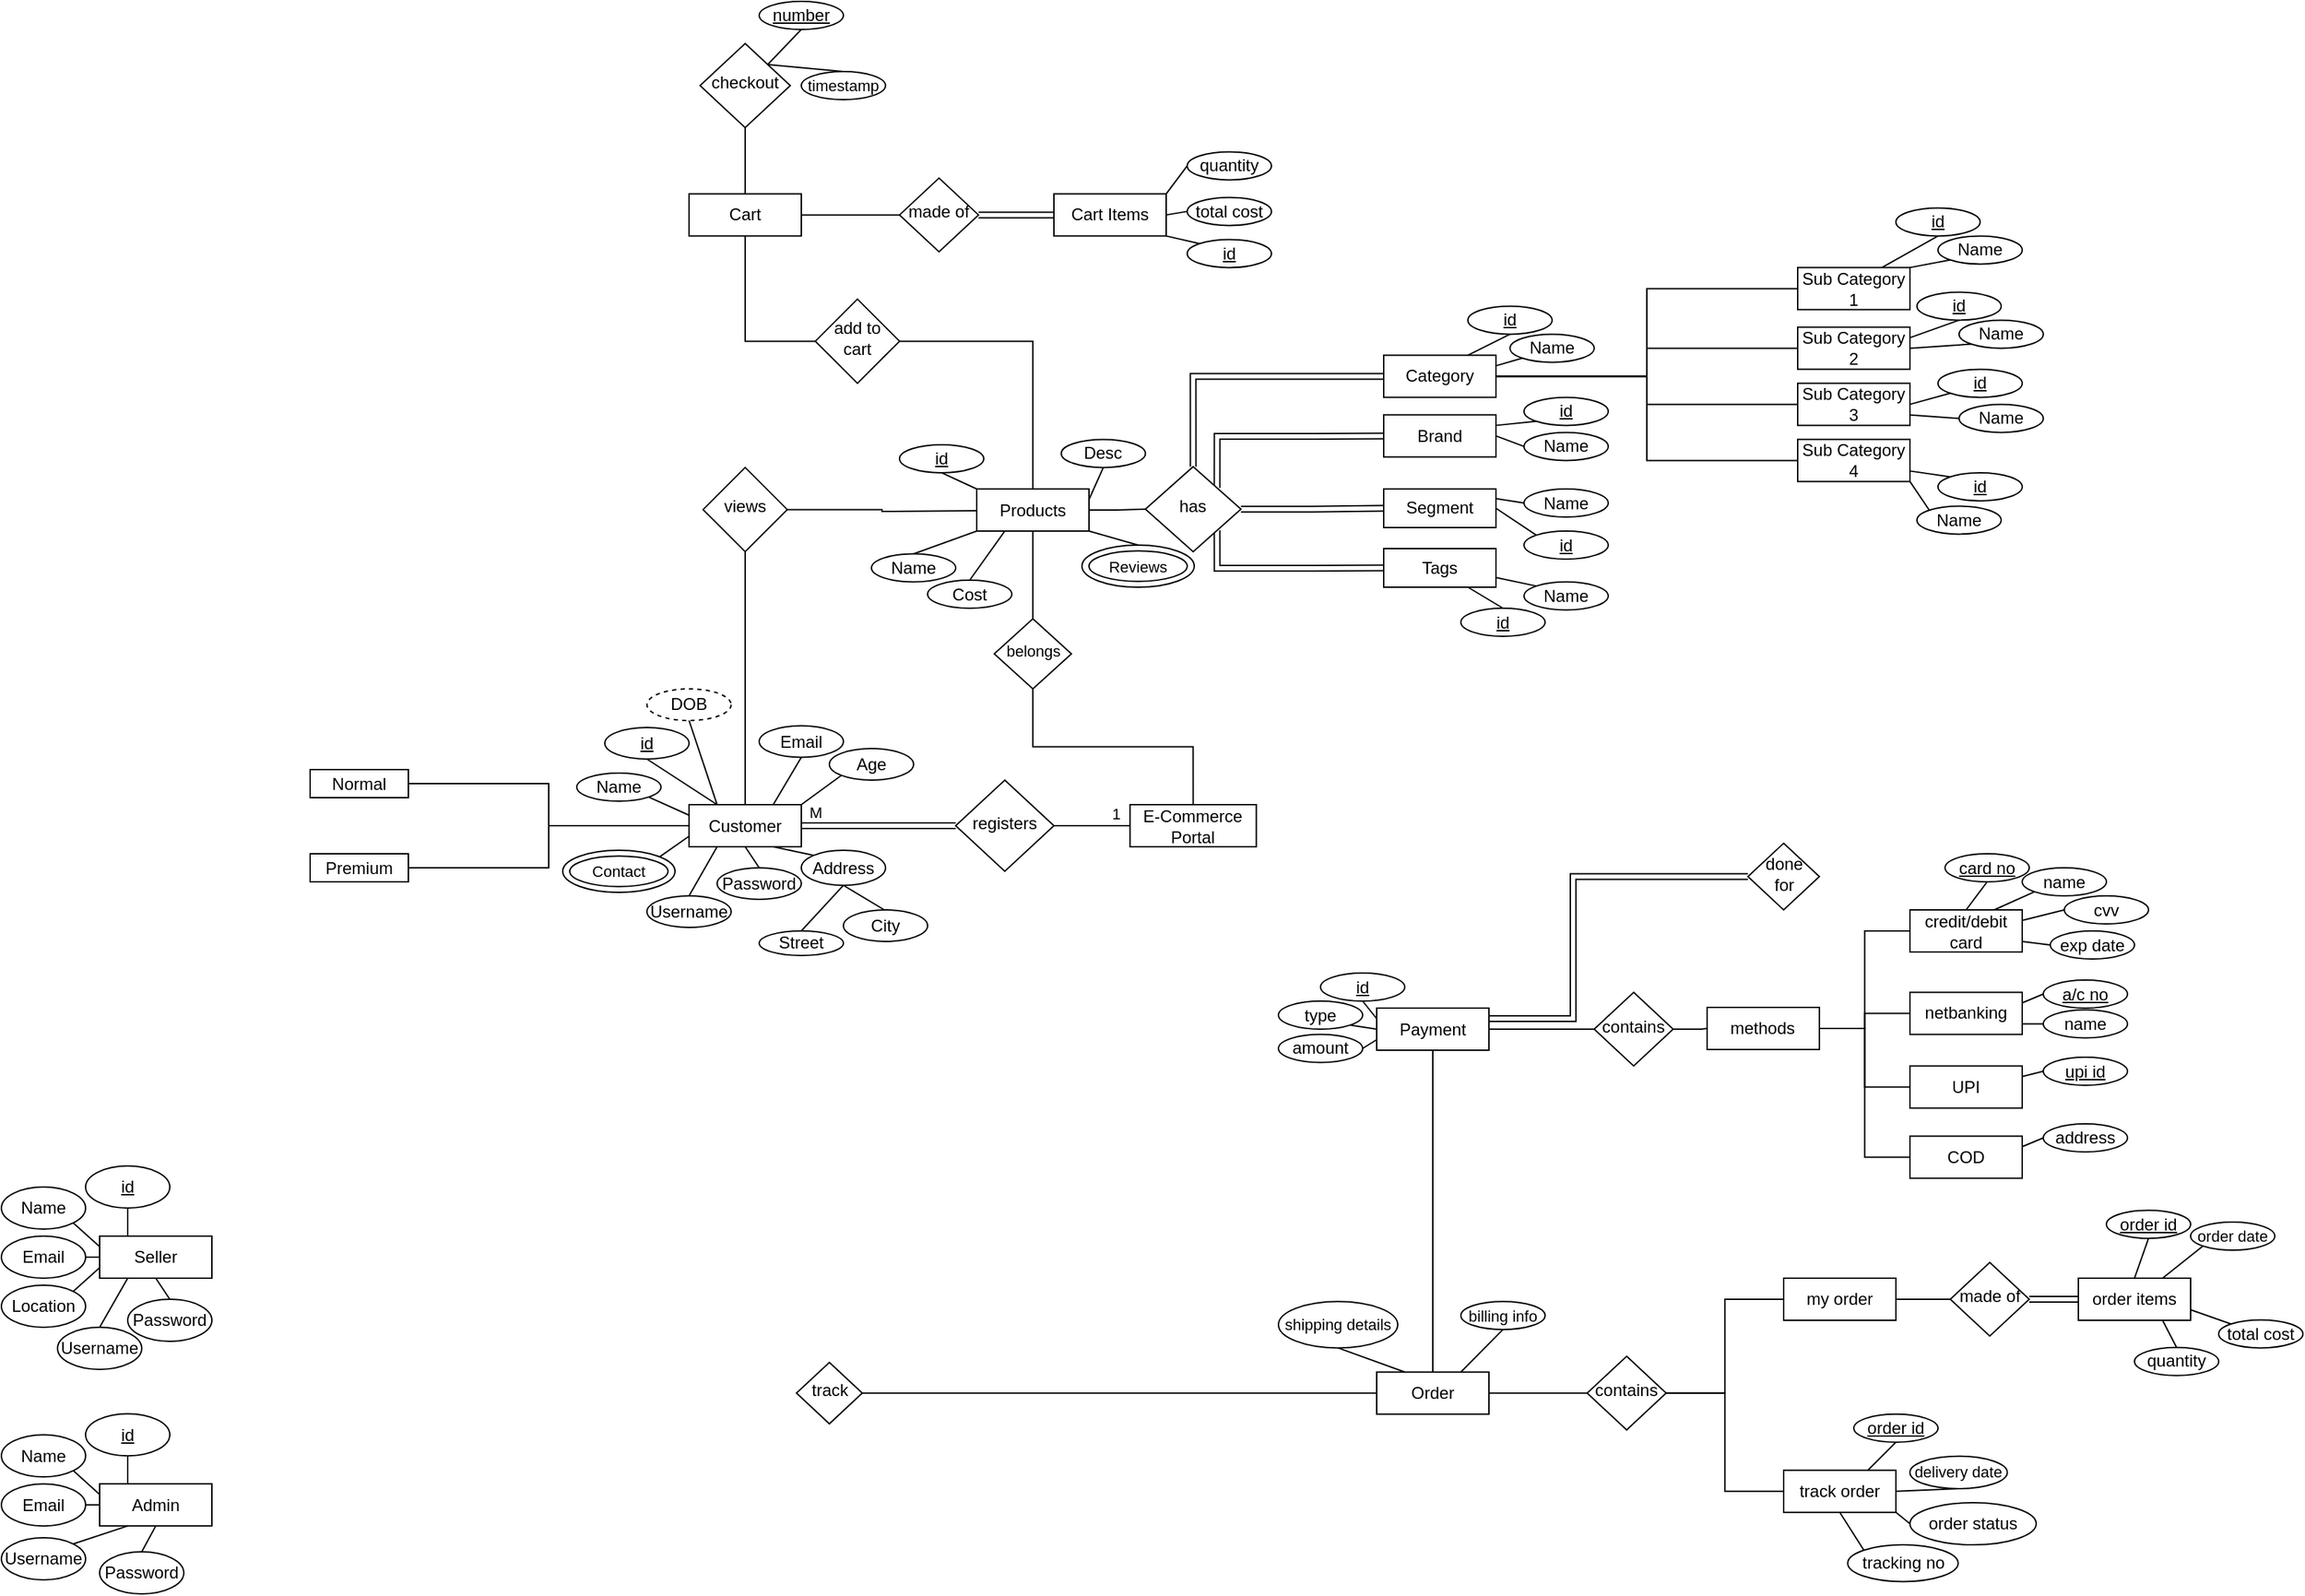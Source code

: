 <mxfile version="14.9.8" type="github">
  <diagram id="C5RBs43oDa-KdzZeNtuy" name="Page-1">
    <mxGraphModel dx="983" dy="569" grid="1" gridSize="10" guides="1" tooltips="1" connect="1" arrows="1" fold="1" page="1" pageScale="1" pageWidth="3300" pageHeight="2339" background="none" math="0" shadow="0">
      <root>
        <mxCell id="WIyWlLk6GJQsqaUBKTNV-0" />
        <mxCell id="WIyWlLk6GJQsqaUBKTNV-1" parent="WIyWlLk6GJQsqaUBKTNV-0" />
        <mxCell id="XLvopbLPkMRgBaN1qyR0-308" style="edgeStyle=orthogonalEdgeStyle;rounded=0;orthogonalLoop=1;jettySize=auto;html=1;exitX=0.5;exitY=0;exitDx=0;exitDy=0;entryX=0.5;entryY=1;entryDx=0;entryDy=0;fontSize=11;startArrow=none;startFill=0;endArrow=none;endFill=0;strokeColor=#000000;" edge="1" parent="WIyWlLk6GJQsqaUBKTNV-1" source="WIyWlLk6GJQsqaUBKTNV-3" target="XLvopbLPkMRgBaN1qyR0-94">
          <mxGeometry relative="1" as="geometry" />
        </mxCell>
        <mxCell id="WIyWlLk6GJQsqaUBKTNV-3" value="Customer" style="rounded=0;whiteSpace=wrap;html=1;fontSize=12;glass=0;strokeWidth=1;shadow=0;" parent="WIyWlLk6GJQsqaUBKTNV-1" vertex="1">
          <mxGeometry x="670" y="1452.5" width="80" height="30" as="geometry" />
        </mxCell>
        <mxCell id="XLvopbLPkMRgBaN1qyR0-1" style="edgeStyle=orthogonalEdgeStyle;rounded=0;orthogonalLoop=1;jettySize=auto;html=1;exitX=1;exitY=0.5;exitDx=0;exitDy=0;endArrow=none;endFill=0;" edge="1" parent="WIyWlLk6GJQsqaUBKTNV-1" source="WIyWlLk6GJQsqaUBKTNV-6" target="WIyWlLk6GJQsqaUBKTNV-7">
          <mxGeometry relative="1" as="geometry" />
        </mxCell>
        <mxCell id="WIyWlLk6GJQsqaUBKTNV-6" value="registers" style="rhombus;whiteSpace=wrap;html=1;shadow=0;fontFamily=Helvetica;fontSize=12;align=center;strokeWidth=1;spacing=6;spacingTop=-4;" parent="WIyWlLk6GJQsqaUBKTNV-1" vertex="1">
          <mxGeometry x="860" y="1435" width="70" height="65" as="geometry" />
        </mxCell>
        <mxCell id="WIyWlLk6GJQsqaUBKTNV-7" value="E-Commerce Portal" style="rounded=0;whiteSpace=wrap;html=1;fontSize=12;glass=0;strokeWidth=1;shadow=0;" parent="WIyWlLk6GJQsqaUBKTNV-1" vertex="1">
          <mxGeometry x="984.24" y="1452.5" width="90" height="30" as="geometry" />
        </mxCell>
        <mxCell id="XLvopbLPkMRgBaN1qyR0-3" value="&lt;u&gt;id&lt;/u&gt;" style="ellipse;whiteSpace=wrap;html=1;" vertex="1" parent="WIyWlLk6GJQsqaUBKTNV-1">
          <mxGeometry x="610" y="1397.5" width="60" height="22.5" as="geometry" />
        </mxCell>
        <mxCell id="XLvopbLPkMRgBaN1qyR0-4" value="Name" style="ellipse;whiteSpace=wrap;html=1;" vertex="1" parent="WIyWlLk6GJQsqaUBKTNV-1">
          <mxGeometry x="590" y="1430" width="60" height="20" as="geometry" />
        </mxCell>
        <mxCell id="XLvopbLPkMRgBaN1qyR0-6" value="Email" style="ellipse;whiteSpace=wrap;html=1;" vertex="1" parent="WIyWlLk6GJQsqaUBKTNV-1">
          <mxGeometry x="720" y="1396.25" width="60" height="22.5" as="geometry" />
        </mxCell>
        <mxCell id="XLvopbLPkMRgBaN1qyR0-10" value="Username" style="ellipse;whiteSpace=wrap;html=1;" vertex="1" parent="WIyWlLk6GJQsqaUBKTNV-1">
          <mxGeometry x="640" y="1517.5" width="60" height="22.5" as="geometry" />
        </mxCell>
        <mxCell id="XLvopbLPkMRgBaN1qyR0-11" value="Password" style="ellipse;whiteSpace=wrap;html=1;" vertex="1" parent="WIyWlLk6GJQsqaUBKTNV-1">
          <mxGeometry x="690" y="1497.5" width="60" height="22.5" as="geometry" />
        </mxCell>
        <mxCell id="XLvopbLPkMRgBaN1qyR0-14" value="" style="endArrow=none;html=1;entryX=0.5;entryY=1;entryDx=0;entryDy=0;exitX=0.25;exitY=0;exitDx=0;exitDy=0;" edge="1" parent="WIyWlLk6GJQsqaUBKTNV-1" source="WIyWlLk6GJQsqaUBKTNV-3" target="XLvopbLPkMRgBaN1qyR0-3">
          <mxGeometry width="50" height="50" relative="1" as="geometry">
            <mxPoint x="700" y="1447.5" as="sourcePoint" />
            <mxPoint x="810" y="1477.5" as="targetPoint" />
          </mxGeometry>
        </mxCell>
        <mxCell id="XLvopbLPkMRgBaN1qyR0-15" value="" style="endArrow=none;html=1;entryX=1;entryY=1;entryDx=0;entryDy=0;exitX=0;exitY=0.25;exitDx=0;exitDy=0;" edge="1" parent="WIyWlLk6GJQsqaUBKTNV-1" source="WIyWlLk6GJQsqaUBKTNV-3" target="XLvopbLPkMRgBaN1qyR0-4">
          <mxGeometry width="50" height="50" relative="1" as="geometry">
            <mxPoint x="727" y="1465" as="sourcePoint" />
            <mxPoint x="720" y="1449.01" as="targetPoint" />
          </mxGeometry>
        </mxCell>
        <mxCell id="XLvopbLPkMRgBaN1qyR0-16" value="" style="endArrow=none;html=1;entryX=0.5;entryY=1;entryDx=0;entryDy=0;exitX=0.75;exitY=0;exitDx=0;exitDy=0;" edge="1" parent="WIyWlLk6GJQsqaUBKTNV-1" source="WIyWlLk6GJQsqaUBKTNV-3" target="XLvopbLPkMRgBaN1qyR0-6">
          <mxGeometry width="50" height="50" relative="1" as="geometry">
            <mxPoint x="720" y="1467.5" as="sourcePoint" />
            <mxPoint x="728.358" y="1442.888" as="targetPoint" />
          </mxGeometry>
        </mxCell>
        <mxCell id="XLvopbLPkMRgBaN1qyR0-17" value="" style="endArrow=none;html=1;exitX=0;exitY=0.75;exitDx=0;exitDy=0;entryX=1;entryY=0;entryDx=0;entryDy=0;" edge="1" parent="WIyWlLk6GJQsqaUBKTNV-1" source="WIyWlLk6GJQsqaUBKTNV-3" target="XLvopbLPkMRgBaN1qyR0-320">
          <mxGeometry width="50" height="50" relative="1" as="geometry">
            <mxPoint x="673" y="1496.5" as="sourcePoint" />
            <mxPoint x="650" y="1492" as="targetPoint" />
          </mxGeometry>
        </mxCell>
        <mxCell id="XLvopbLPkMRgBaN1qyR0-18" value="" style="endArrow=none;html=1;entryX=0.5;entryY=0;entryDx=0;entryDy=0;exitX=0.25;exitY=1;exitDx=0;exitDy=0;" edge="1" parent="WIyWlLk6GJQsqaUBKTNV-1" source="WIyWlLk6GJQsqaUBKTNV-3" target="XLvopbLPkMRgBaN1qyR0-10">
          <mxGeometry width="50" height="50" relative="1" as="geometry">
            <mxPoint x="740" y="1487.5" as="sourcePoint" />
            <mxPoint x="732.64" y="1471.51" as="targetPoint" />
          </mxGeometry>
        </mxCell>
        <mxCell id="XLvopbLPkMRgBaN1qyR0-19" value="" style="endArrow=none;html=1;entryX=0.5;entryY=1;entryDx=0;entryDy=0;exitX=0.5;exitY=0;exitDx=0;exitDy=0;" edge="1" parent="WIyWlLk6GJQsqaUBKTNV-1" source="XLvopbLPkMRgBaN1qyR0-11" target="WIyWlLk6GJQsqaUBKTNV-3">
          <mxGeometry width="50" height="50" relative="1" as="geometry">
            <mxPoint x="750" y="1497.5" as="sourcePoint" />
            <mxPoint x="742.64" y="1481.51" as="targetPoint" />
          </mxGeometry>
        </mxCell>
        <mxCell id="XLvopbLPkMRgBaN1qyR0-23" style="edgeStyle=orthogonalEdgeStyle;rounded=0;orthogonalLoop=1;jettySize=auto;html=1;entryX=0;entryY=0.5;entryDx=0;entryDy=0;shape=link;exitX=1;exitY=0.5;exitDx=0;exitDy=0;" edge="1" parent="WIyWlLk6GJQsqaUBKTNV-1" source="WIyWlLk6GJQsqaUBKTNV-3" target="WIyWlLk6GJQsqaUBKTNV-6">
          <mxGeometry relative="1" as="geometry">
            <mxPoint x="810.0" y="1472.5" as="sourcePoint" />
          </mxGeometry>
        </mxCell>
        <mxCell id="XLvopbLPkMRgBaN1qyR0-24" value="Seller" style="rounded=0;whiteSpace=wrap;html=1;fontSize=12;glass=0;strokeWidth=1;shadow=0;" vertex="1" parent="WIyWlLk6GJQsqaUBKTNV-1">
          <mxGeometry x="250" y="1760" width="80" height="30" as="geometry" />
        </mxCell>
        <mxCell id="XLvopbLPkMRgBaN1qyR0-25" value="&lt;u&gt;id&lt;/u&gt;" style="ellipse;whiteSpace=wrap;html=1;" vertex="1" parent="WIyWlLk6GJQsqaUBKTNV-1">
          <mxGeometry x="240" y="1710" width="60" height="30" as="geometry" />
        </mxCell>
        <mxCell id="XLvopbLPkMRgBaN1qyR0-26" value="Name" style="ellipse;whiteSpace=wrap;html=1;" vertex="1" parent="WIyWlLk6GJQsqaUBKTNV-1">
          <mxGeometry x="180" y="1725" width="60" height="30" as="geometry" />
        </mxCell>
        <mxCell id="XLvopbLPkMRgBaN1qyR0-27" value="Email" style="ellipse;whiteSpace=wrap;html=1;" vertex="1" parent="WIyWlLk6GJQsqaUBKTNV-1">
          <mxGeometry x="180" y="1760" width="60" height="30" as="geometry" />
        </mxCell>
        <mxCell id="XLvopbLPkMRgBaN1qyR0-28" value="Location" style="ellipse;whiteSpace=wrap;html=1;" vertex="1" parent="WIyWlLk6GJQsqaUBKTNV-1">
          <mxGeometry x="180" y="1795" width="60" height="30" as="geometry" />
        </mxCell>
        <mxCell id="XLvopbLPkMRgBaN1qyR0-29" value="Username" style="ellipse;whiteSpace=wrap;html=1;" vertex="1" parent="WIyWlLk6GJQsqaUBKTNV-1">
          <mxGeometry x="220" y="1825" width="60" height="30" as="geometry" />
        </mxCell>
        <mxCell id="XLvopbLPkMRgBaN1qyR0-30" value="Password" style="ellipse;whiteSpace=wrap;html=1;" vertex="1" parent="WIyWlLk6GJQsqaUBKTNV-1">
          <mxGeometry x="270" y="1805" width="60" height="30" as="geometry" />
        </mxCell>
        <mxCell id="XLvopbLPkMRgBaN1qyR0-31" value="" style="endArrow=none;html=1;entryX=0.5;entryY=1;entryDx=0;entryDy=0;exitX=0.25;exitY=0;exitDx=0;exitDy=0;" edge="1" parent="WIyWlLk6GJQsqaUBKTNV-1" source="XLvopbLPkMRgBaN1qyR0-24" target="XLvopbLPkMRgBaN1qyR0-25">
          <mxGeometry width="50" height="50" relative="1" as="geometry">
            <mxPoint x="280" y="1755" as="sourcePoint" />
            <mxPoint x="390" y="1785" as="targetPoint" />
          </mxGeometry>
        </mxCell>
        <mxCell id="XLvopbLPkMRgBaN1qyR0-32" value="" style="endArrow=none;html=1;entryX=1;entryY=1;entryDx=0;entryDy=0;exitX=0;exitY=0.25;exitDx=0;exitDy=0;" edge="1" parent="WIyWlLk6GJQsqaUBKTNV-1" source="XLvopbLPkMRgBaN1qyR0-24" target="XLvopbLPkMRgBaN1qyR0-26">
          <mxGeometry width="50" height="50" relative="1" as="geometry">
            <mxPoint x="247" y="1765" as="sourcePoint" />
            <mxPoint x="240" y="1749.01" as="targetPoint" />
          </mxGeometry>
        </mxCell>
        <mxCell id="XLvopbLPkMRgBaN1qyR0-33" value="" style="endArrow=none;html=1;entryX=1;entryY=0.5;entryDx=0;entryDy=0;exitX=0;exitY=0.5;exitDx=0;exitDy=0;" edge="1" parent="WIyWlLk6GJQsqaUBKTNV-1" source="XLvopbLPkMRgBaN1qyR0-24" target="XLvopbLPkMRgBaN1qyR0-27">
          <mxGeometry width="50" height="50" relative="1" as="geometry">
            <mxPoint x="300" y="1775" as="sourcePoint" />
            <mxPoint x="292.64" y="1759.01" as="targetPoint" />
          </mxGeometry>
        </mxCell>
        <mxCell id="XLvopbLPkMRgBaN1qyR0-34" value="" style="endArrow=none;html=1;entryX=1;entryY=0;entryDx=0;entryDy=0;exitX=0;exitY=0.75;exitDx=0;exitDy=0;" edge="1" parent="WIyWlLk6GJQsqaUBKTNV-1" source="XLvopbLPkMRgBaN1qyR0-24" target="XLvopbLPkMRgBaN1qyR0-28">
          <mxGeometry width="50" height="50" relative="1" as="geometry">
            <mxPoint x="253" y="1804" as="sourcePoint" />
            <mxPoint x="302.64" y="1769.01" as="targetPoint" />
          </mxGeometry>
        </mxCell>
        <mxCell id="XLvopbLPkMRgBaN1qyR0-35" value="" style="endArrow=none;html=1;entryX=0.5;entryY=0;entryDx=0;entryDy=0;exitX=0.25;exitY=1;exitDx=0;exitDy=0;" edge="1" parent="WIyWlLk6GJQsqaUBKTNV-1" source="XLvopbLPkMRgBaN1qyR0-24" target="XLvopbLPkMRgBaN1qyR0-29">
          <mxGeometry width="50" height="50" relative="1" as="geometry">
            <mxPoint x="320" y="1795" as="sourcePoint" />
            <mxPoint x="312.64" y="1779.01" as="targetPoint" />
          </mxGeometry>
        </mxCell>
        <mxCell id="XLvopbLPkMRgBaN1qyR0-36" value="" style="endArrow=none;html=1;entryX=0.5;entryY=1;entryDx=0;entryDy=0;exitX=0.5;exitY=0;exitDx=0;exitDy=0;" edge="1" parent="WIyWlLk6GJQsqaUBKTNV-1" source="XLvopbLPkMRgBaN1qyR0-30" target="XLvopbLPkMRgBaN1qyR0-24">
          <mxGeometry width="50" height="50" relative="1" as="geometry">
            <mxPoint x="330" y="1805" as="sourcePoint" />
            <mxPoint x="322.64" y="1789.01" as="targetPoint" />
          </mxGeometry>
        </mxCell>
        <mxCell id="XLvopbLPkMRgBaN1qyR0-41" style="edgeStyle=orthogonalEdgeStyle;rounded=0;orthogonalLoop=1;jettySize=auto;html=1;entryX=0;entryY=0.5;entryDx=0;entryDy=0;endArrow=none;endFill=0;" edge="1" parent="WIyWlLk6GJQsqaUBKTNV-1" source="XLvopbLPkMRgBaN1qyR0-39" target="WIyWlLk6GJQsqaUBKTNV-3">
          <mxGeometry relative="1" as="geometry" />
        </mxCell>
        <mxCell id="XLvopbLPkMRgBaN1qyR0-39" value="Normal" style="rounded=0;whiteSpace=wrap;html=1;fontSize=12;glass=0;strokeWidth=1;shadow=0;" vertex="1" parent="WIyWlLk6GJQsqaUBKTNV-1">
          <mxGeometry x="400" y="1427.5" width="70" height="20" as="geometry" />
        </mxCell>
        <mxCell id="XLvopbLPkMRgBaN1qyR0-43" style="edgeStyle=orthogonalEdgeStyle;rounded=0;orthogonalLoop=1;jettySize=auto;html=1;entryX=0;entryY=0.5;entryDx=0;entryDy=0;startArrow=none;startFill=0;endArrow=none;endFill=0;" edge="1" parent="WIyWlLk6GJQsqaUBKTNV-1" source="XLvopbLPkMRgBaN1qyR0-40" target="WIyWlLk6GJQsqaUBKTNV-3">
          <mxGeometry relative="1" as="geometry" />
        </mxCell>
        <mxCell id="XLvopbLPkMRgBaN1qyR0-40" value="Premium" style="rounded=0;whiteSpace=wrap;html=1;fontSize=12;glass=0;strokeWidth=1;shadow=0;" vertex="1" parent="WIyWlLk6GJQsqaUBKTNV-1">
          <mxGeometry x="400" y="1487.5" width="70" height="20" as="geometry" />
        </mxCell>
        <mxCell id="XLvopbLPkMRgBaN1qyR0-76" style="edgeStyle=orthogonalEdgeStyle;rounded=0;orthogonalLoop=1;jettySize=auto;html=1;exitX=0.5;exitY=0;exitDx=0;exitDy=0;entryX=0;entryY=0.5;entryDx=0;entryDy=0;startArrow=none;startFill=0;endArrow=none;endFill=0;strokeColor=#000000;shape=link;" edge="1" parent="WIyWlLk6GJQsqaUBKTNV-1" source="XLvopbLPkMRgBaN1qyR0-99" target="XLvopbLPkMRgBaN1qyR0-71">
          <mxGeometry relative="1" as="geometry">
            <mxPoint x="1050" y="1245" as="sourcePoint" />
          </mxGeometry>
        </mxCell>
        <mxCell id="XLvopbLPkMRgBaN1qyR0-103" style="edgeStyle=orthogonalEdgeStyle;rounded=0;orthogonalLoop=1;jettySize=auto;html=1;entryX=0;entryY=0.5;entryDx=0;entryDy=0;startArrow=none;startFill=0;endArrow=none;endFill=0;strokeColor=#000000;" edge="1" parent="WIyWlLk6GJQsqaUBKTNV-1" source="XLvopbLPkMRgBaN1qyR0-50" target="XLvopbLPkMRgBaN1qyR0-99">
          <mxGeometry relative="1" as="geometry" />
        </mxCell>
        <mxCell id="XLvopbLPkMRgBaN1qyR0-334" style="edgeStyle=orthogonalEdgeStyle;rounded=0;orthogonalLoop=1;jettySize=auto;html=1;exitX=0.5;exitY=1;exitDx=0;exitDy=0;entryX=0.5;entryY=0;entryDx=0;entryDy=0;fontSize=11;startArrow=none;startFill=0;endArrow=none;endFill=0;strokeColor=#000000;" edge="1" parent="WIyWlLk6GJQsqaUBKTNV-1" source="XLvopbLPkMRgBaN1qyR0-50" target="XLvopbLPkMRgBaN1qyR0-333">
          <mxGeometry relative="1" as="geometry" />
        </mxCell>
        <mxCell id="XLvopbLPkMRgBaN1qyR0-343" style="edgeStyle=orthogonalEdgeStyle;rounded=0;orthogonalLoop=1;jettySize=auto;html=1;entryX=1;entryY=0.5;entryDx=0;entryDy=0;fontSize=11;startArrow=none;startFill=0;endArrow=none;endFill=0;strokeColor=#000000;" edge="1" parent="WIyWlLk6GJQsqaUBKTNV-1" source="XLvopbLPkMRgBaN1qyR0-50" target="XLvopbLPkMRgBaN1qyR0-341">
          <mxGeometry relative="1" as="geometry">
            <Array as="points">
              <mxPoint x="915" y="1122" />
            </Array>
          </mxGeometry>
        </mxCell>
        <mxCell id="XLvopbLPkMRgBaN1qyR0-50" value="Products" style="rounded=0;whiteSpace=wrap;html=1;fontSize=12;glass=0;strokeWidth=1;shadow=0;" vertex="1" parent="WIyWlLk6GJQsqaUBKTNV-1">
          <mxGeometry x="875" y="1227.5" width="80" height="30" as="geometry" />
        </mxCell>
        <mxCell id="XLvopbLPkMRgBaN1qyR0-160" style="edgeStyle=orthogonalEdgeStyle;rounded=0;orthogonalLoop=1;jettySize=auto;html=1;exitX=1;exitY=0.5;exitDx=0;exitDy=0;entryX=0;entryY=0.5;entryDx=0;entryDy=0;startArrow=none;startFill=0;endArrow=none;endFill=0;strokeColor=#000000;" edge="1" parent="WIyWlLk6GJQsqaUBKTNV-1" source="XLvopbLPkMRgBaN1qyR0-51" target="XLvopbLPkMRgBaN1qyR0-159">
          <mxGeometry relative="1" as="geometry" />
        </mxCell>
        <mxCell id="XLvopbLPkMRgBaN1qyR0-340" style="edgeStyle=orthogonalEdgeStyle;rounded=0;orthogonalLoop=1;jettySize=auto;html=1;entryX=0.5;entryY=1;entryDx=0;entryDy=0;fontSize=11;startArrow=none;startFill=0;endArrow=none;endFill=0;strokeColor=#000000;" edge="1" parent="WIyWlLk6GJQsqaUBKTNV-1" source="XLvopbLPkMRgBaN1qyR0-51" target="XLvopbLPkMRgBaN1qyR0-180">
          <mxGeometry relative="1" as="geometry" />
        </mxCell>
        <mxCell id="XLvopbLPkMRgBaN1qyR0-51" value="Cart" style="rounded=0;whiteSpace=wrap;html=1;fontSize=12;glass=0;strokeWidth=1;shadow=0;" vertex="1" parent="WIyWlLk6GJQsqaUBKTNV-1">
          <mxGeometry x="670" y="1017.19" width="80" height="30" as="geometry" />
        </mxCell>
        <mxCell id="XLvopbLPkMRgBaN1qyR0-54" value="&lt;u&gt;id&lt;/u&gt;" style="ellipse;whiteSpace=wrap;html=1;" vertex="1" parent="WIyWlLk6GJQsqaUBKTNV-1">
          <mxGeometry x="820" y="1195.94" width="60" height="20" as="geometry" />
        </mxCell>
        <mxCell id="XLvopbLPkMRgBaN1qyR0-55" value="" style="endArrow=none;html=1;entryX=0.5;entryY=1;entryDx=0;entryDy=0;exitX=0;exitY=0;exitDx=0;exitDy=0;" edge="1" parent="WIyWlLk6GJQsqaUBKTNV-1" target="XLvopbLPkMRgBaN1qyR0-54" source="XLvopbLPkMRgBaN1qyR0-50">
          <mxGeometry width="50" height="50" relative="1" as="geometry">
            <mxPoint x="900" y="1227.5" as="sourcePoint" />
            <mxPoint x="1020" y="1252.5" as="targetPoint" />
          </mxGeometry>
        </mxCell>
        <mxCell id="XLvopbLPkMRgBaN1qyR0-59" value="" style="endArrow=none;html=1;entryX=0;entryY=1;entryDx=0;entryDy=0;exitX=0.5;exitY=0;exitDx=0;exitDy=0;" edge="1" parent="WIyWlLk6GJQsqaUBKTNV-1" source="XLvopbLPkMRgBaN1qyR0-60" target="XLvopbLPkMRgBaN1qyR0-50">
          <mxGeometry width="50" height="50" relative="1" as="geometry">
            <mxPoint x="860" y="1272.5" as="sourcePoint" />
            <mxPoint x="910" y="1217.5" as="targetPoint" />
          </mxGeometry>
        </mxCell>
        <mxCell id="XLvopbLPkMRgBaN1qyR0-60" value="Name" style="ellipse;whiteSpace=wrap;html=1;" vertex="1" parent="WIyWlLk6GJQsqaUBKTNV-1">
          <mxGeometry x="800" y="1273.75" width="60" height="20" as="geometry" />
        </mxCell>
        <mxCell id="XLvopbLPkMRgBaN1qyR0-61" value="Cost" style="ellipse;whiteSpace=wrap;html=1;" vertex="1" parent="WIyWlLk6GJQsqaUBKTNV-1">
          <mxGeometry x="840" y="1292.5" width="60" height="20" as="geometry" />
        </mxCell>
        <mxCell id="XLvopbLPkMRgBaN1qyR0-62" value="" style="endArrow=none;html=1;exitX=0.5;exitY=0;exitDx=0;exitDy=0;entryX=0.25;entryY=1;entryDx=0;entryDy=0;" edge="1" parent="WIyWlLk6GJQsqaUBKTNV-1" source="XLvopbLPkMRgBaN1qyR0-61" target="XLvopbLPkMRgBaN1qyR0-50">
          <mxGeometry width="50" height="50" relative="1" as="geometry">
            <mxPoint x="910" y="1237.5" as="sourcePoint" />
            <mxPoint x="880" y="1217.5" as="targetPoint" />
          </mxGeometry>
        </mxCell>
        <mxCell id="XLvopbLPkMRgBaN1qyR0-63" value="Desc" style="ellipse;whiteSpace=wrap;html=1;" vertex="1" parent="WIyWlLk6GJQsqaUBKTNV-1">
          <mxGeometry x="935.21" y="1192.19" width="60" height="20" as="geometry" />
        </mxCell>
        <mxCell id="XLvopbLPkMRgBaN1qyR0-64" value="" style="endArrow=none;html=1;entryX=0.5;entryY=1;entryDx=0;entryDy=0;exitX=1;exitY=0.25;exitDx=0;exitDy=0;" edge="1" parent="WIyWlLk6GJQsqaUBKTNV-1" source="XLvopbLPkMRgBaN1qyR0-50" target="XLvopbLPkMRgBaN1qyR0-63">
          <mxGeometry width="50" height="50" relative="1" as="geometry">
            <mxPoint x="920" y="1227.5" as="sourcePoint" />
            <mxPoint x="880" y="1217.5" as="targetPoint" />
          </mxGeometry>
        </mxCell>
        <mxCell id="XLvopbLPkMRgBaN1qyR0-108" style="edgeStyle=orthogonalEdgeStyle;rounded=0;orthogonalLoop=1;jettySize=auto;html=1;entryX=0;entryY=0.5;entryDx=0;entryDy=0;startArrow=none;startFill=0;endArrow=none;endFill=0;strokeColor=#000000;" edge="1" parent="WIyWlLk6GJQsqaUBKTNV-1" source="XLvopbLPkMRgBaN1qyR0-71" target="XLvopbLPkMRgBaN1qyR0-105">
          <mxGeometry relative="1" as="geometry" />
        </mxCell>
        <mxCell id="XLvopbLPkMRgBaN1qyR0-110" style="edgeStyle=orthogonalEdgeStyle;rounded=0;orthogonalLoop=1;jettySize=auto;html=1;exitX=1;exitY=0.5;exitDx=0;exitDy=0;entryX=0;entryY=0.5;entryDx=0;entryDy=0;startArrow=none;startFill=0;endArrow=none;endFill=0;strokeColor=#000000;" edge="1" parent="WIyWlLk6GJQsqaUBKTNV-1" source="XLvopbLPkMRgBaN1qyR0-71" target="XLvopbLPkMRgBaN1qyR0-109">
          <mxGeometry relative="1" as="geometry" />
        </mxCell>
        <mxCell id="XLvopbLPkMRgBaN1qyR0-112" style="edgeStyle=orthogonalEdgeStyle;rounded=0;orthogonalLoop=1;jettySize=auto;html=1;exitX=1;exitY=0.5;exitDx=0;exitDy=0;entryX=0;entryY=0.5;entryDx=0;entryDy=0;startArrow=none;startFill=0;endArrow=none;endFill=0;strokeColor=#000000;" edge="1" parent="WIyWlLk6GJQsqaUBKTNV-1" source="XLvopbLPkMRgBaN1qyR0-71" target="XLvopbLPkMRgBaN1qyR0-111">
          <mxGeometry relative="1" as="geometry" />
        </mxCell>
        <mxCell id="XLvopbLPkMRgBaN1qyR0-114" style="edgeStyle=orthogonalEdgeStyle;rounded=0;orthogonalLoop=1;jettySize=auto;html=1;exitX=1;exitY=0.5;exitDx=0;exitDy=0;entryX=0;entryY=0.5;entryDx=0;entryDy=0;startArrow=none;startFill=0;endArrow=none;endFill=0;strokeColor=#000000;" edge="1" parent="WIyWlLk6GJQsqaUBKTNV-1" source="XLvopbLPkMRgBaN1qyR0-71" target="XLvopbLPkMRgBaN1qyR0-113">
          <mxGeometry relative="1" as="geometry" />
        </mxCell>
        <mxCell id="XLvopbLPkMRgBaN1qyR0-71" value="Category" style="rounded=0;whiteSpace=wrap;html=1;fontSize=12;glass=0;strokeWidth=1;shadow=0;" vertex="1" parent="WIyWlLk6GJQsqaUBKTNV-1">
          <mxGeometry x="1165" y="1132.19" width="80" height="30" as="geometry" />
        </mxCell>
        <mxCell id="XLvopbLPkMRgBaN1qyR0-72" value="Brand" style="rounded=0;whiteSpace=wrap;html=1;fontSize=12;glass=0;strokeWidth=1;shadow=0;" vertex="1" parent="WIyWlLk6GJQsqaUBKTNV-1">
          <mxGeometry x="1165" y="1174.69" width="80" height="30" as="geometry" />
        </mxCell>
        <mxCell id="XLvopbLPkMRgBaN1qyR0-73" value="Segment" style="rounded=0;whiteSpace=wrap;html=1;fontSize=12;glass=0;strokeWidth=1;shadow=0;" vertex="1" parent="WIyWlLk6GJQsqaUBKTNV-1">
          <mxGeometry x="1165" y="1227.5" width="80" height="27.5" as="geometry" />
        </mxCell>
        <mxCell id="XLvopbLPkMRgBaN1qyR0-79" value="&lt;u&gt;id&lt;/u&gt;" style="ellipse;whiteSpace=wrap;html=1;" vertex="1" parent="WIyWlLk6GJQsqaUBKTNV-1">
          <mxGeometry x="1225" y="1097.19" width="60" height="20" as="geometry" />
        </mxCell>
        <mxCell id="XLvopbLPkMRgBaN1qyR0-80" value="" style="endArrow=none;html=1;entryX=0.5;entryY=1;entryDx=0;entryDy=0;exitX=0.75;exitY=0;exitDx=0;exitDy=0;" edge="1" parent="WIyWlLk6GJQsqaUBKTNV-1" target="XLvopbLPkMRgBaN1qyR0-79" source="XLvopbLPkMRgBaN1qyR0-71">
          <mxGeometry width="50" height="50" relative="1" as="geometry">
            <mxPoint x="1275" y="1097.19" as="sourcePoint" />
            <mxPoint x="1395" y="1122.19" as="targetPoint" />
          </mxGeometry>
        </mxCell>
        <mxCell id="XLvopbLPkMRgBaN1qyR0-81" value="Name" style="ellipse;whiteSpace=wrap;html=1;" vertex="1" parent="WIyWlLk6GJQsqaUBKTNV-1">
          <mxGeometry x="1255" y="1117.19" width="60" height="20" as="geometry" />
        </mxCell>
        <mxCell id="XLvopbLPkMRgBaN1qyR0-82" value="" style="endArrow=none;html=1;entryX=0;entryY=1;entryDx=0;entryDy=0;exitX=1;exitY=0.25;exitDx=0;exitDy=0;" edge="1" parent="WIyWlLk6GJQsqaUBKTNV-1" source="XLvopbLPkMRgBaN1qyR0-71" target="XLvopbLPkMRgBaN1qyR0-81">
          <mxGeometry width="50" height="50" relative="1" as="geometry">
            <mxPoint x="1235" y="1142.19" as="sourcePoint" />
            <mxPoint x="1265" y="1127.19" as="targetPoint" />
          </mxGeometry>
        </mxCell>
        <mxCell id="XLvopbLPkMRgBaN1qyR0-83" value="&lt;u&gt;id&lt;/u&gt;" style="ellipse;whiteSpace=wrap;html=1;" vertex="1" parent="WIyWlLk6GJQsqaUBKTNV-1">
          <mxGeometry x="1265" y="1162.19" width="60" height="20" as="geometry" />
        </mxCell>
        <mxCell id="XLvopbLPkMRgBaN1qyR0-84" value="" style="endArrow=none;html=1;entryX=0;entryY=1;entryDx=0;entryDy=0;exitX=1;exitY=0.25;exitDx=0;exitDy=0;" edge="1" parent="WIyWlLk6GJQsqaUBKTNV-1" target="XLvopbLPkMRgBaN1qyR0-83" source="XLvopbLPkMRgBaN1qyR0-72">
          <mxGeometry width="50" height="50" relative="1" as="geometry">
            <mxPoint x="1255" y="1192.19" as="sourcePoint" />
            <mxPoint x="1425" y="1182.19" as="targetPoint" />
          </mxGeometry>
        </mxCell>
        <mxCell id="XLvopbLPkMRgBaN1qyR0-85" value="Name" style="ellipse;whiteSpace=wrap;html=1;" vertex="1" parent="WIyWlLk6GJQsqaUBKTNV-1">
          <mxGeometry x="1265" y="1187.19" width="60" height="20" as="geometry" />
        </mxCell>
        <mxCell id="XLvopbLPkMRgBaN1qyR0-86" value="" style="endArrow=none;html=1;entryX=0;entryY=0.5;entryDx=0;entryDy=0;exitX=1;exitY=0.5;exitDx=0;exitDy=0;" edge="1" parent="WIyWlLk6GJQsqaUBKTNV-1" target="XLvopbLPkMRgBaN1qyR0-85" source="XLvopbLPkMRgBaN1qyR0-72">
          <mxGeometry width="50" height="50" relative="1" as="geometry">
            <mxPoint x="1275" y="1199.69" as="sourcePoint" />
            <mxPoint x="1295" y="1187.19" as="targetPoint" />
          </mxGeometry>
        </mxCell>
        <mxCell id="XLvopbLPkMRgBaN1qyR0-88" value="&lt;u&gt;id&lt;/u&gt;" style="ellipse;whiteSpace=wrap;html=1;" vertex="1" parent="WIyWlLk6GJQsqaUBKTNV-1">
          <mxGeometry x="1265" y="1257.5" width="60" height="20" as="geometry" />
        </mxCell>
        <mxCell id="XLvopbLPkMRgBaN1qyR0-89" value="" style="endArrow=none;html=1;entryX=0;entryY=0;entryDx=0;entryDy=0;exitX=1;exitY=0.5;exitDx=0;exitDy=0;" edge="1" parent="WIyWlLk6GJQsqaUBKTNV-1" target="XLvopbLPkMRgBaN1qyR0-88" source="XLvopbLPkMRgBaN1qyR0-73">
          <mxGeometry width="50" height="50" relative="1" as="geometry">
            <mxPoint x="1265" y="1262.5" as="sourcePoint" />
            <mxPoint x="1435" y="1252.5" as="targetPoint" />
          </mxGeometry>
        </mxCell>
        <mxCell id="XLvopbLPkMRgBaN1qyR0-90" value="Name" style="ellipse;whiteSpace=wrap;html=1;" vertex="1" parent="WIyWlLk6GJQsqaUBKTNV-1">
          <mxGeometry x="1265" y="1227.5" width="60" height="20" as="geometry" />
        </mxCell>
        <mxCell id="XLvopbLPkMRgBaN1qyR0-91" value="" style="endArrow=none;html=1;entryX=0;entryY=0.5;entryDx=0;entryDy=0;exitX=1;exitY=0.25;exitDx=0;exitDy=0;" edge="1" parent="WIyWlLk6GJQsqaUBKTNV-1" target="XLvopbLPkMRgBaN1qyR0-90" source="XLvopbLPkMRgBaN1qyR0-73">
          <mxGeometry width="50" height="50" relative="1" as="geometry">
            <mxPoint x="1285" y="1270" as="sourcePoint" />
            <mxPoint x="1305" y="1257.5" as="targetPoint" />
          </mxGeometry>
        </mxCell>
        <mxCell id="XLvopbLPkMRgBaN1qyR0-96" style="edgeStyle=orthogonalEdgeStyle;rounded=0;orthogonalLoop=1;jettySize=auto;html=1;startArrow=none;startFill=0;endArrow=none;endFill=0;strokeColor=#000000;" edge="1" parent="WIyWlLk6GJQsqaUBKTNV-1" source="XLvopbLPkMRgBaN1qyR0-94">
          <mxGeometry relative="1" as="geometry">
            <mxPoint x="875" y="1243" as="targetPoint" />
          </mxGeometry>
        </mxCell>
        <mxCell id="XLvopbLPkMRgBaN1qyR0-94" value="views" style="rhombus;whiteSpace=wrap;html=1;shadow=0;fontFamily=Helvetica;fontSize=12;align=center;strokeWidth=1;spacing=6;spacingTop=-4;" vertex="1" parent="WIyWlLk6GJQsqaUBKTNV-1">
          <mxGeometry x="680" y="1212.19" width="60" height="60" as="geometry" />
        </mxCell>
        <mxCell id="XLvopbLPkMRgBaN1qyR0-309" style="edgeStyle=orthogonalEdgeStyle;rounded=0;orthogonalLoop=1;jettySize=auto;html=1;exitX=1;exitY=0;exitDx=0;exitDy=0;entryX=0;entryY=0.5;entryDx=0;entryDy=0;fontSize=11;startArrow=none;startFill=0;endArrow=none;endFill=0;strokeColor=#000000;shape=link;" edge="1" parent="WIyWlLk6GJQsqaUBKTNV-1" source="XLvopbLPkMRgBaN1qyR0-99" target="XLvopbLPkMRgBaN1qyR0-72">
          <mxGeometry relative="1" as="geometry">
            <Array as="points">
              <mxPoint x="1046" y="1190" />
              <mxPoint x="1114" y="1190" />
            </Array>
          </mxGeometry>
        </mxCell>
        <mxCell id="XLvopbLPkMRgBaN1qyR0-310" style="edgeStyle=orthogonalEdgeStyle;rounded=0;orthogonalLoop=1;jettySize=auto;html=1;exitX=1;exitY=0.5;exitDx=0;exitDy=0;entryX=0;entryY=0.5;entryDx=0;entryDy=0;fontSize=11;startArrow=none;startFill=0;endArrow=none;endFill=0;strokeColor=#000000;shape=link;" edge="1" parent="WIyWlLk6GJQsqaUBKTNV-1" source="XLvopbLPkMRgBaN1qyR0-99" target="XLvopbLPkMRgBaN1qyR0-73">
          <mxGeometry relative="1" as="geometry" />
        </mxCell>
        <mxCell id="XLvopbLPkMRgBaN1qyR0-312" style="edgeStyle=orthogonalEdgeStyle;shape=link;rounded=0;orthogonalLoop=1;jettySize=auto;html=1;exitX=1;exitY=1;exitDx=0;exitDy=0;entryX=0;entryY=0.5;entryDx=0;entryDy=0;fontSize=11;startArrow=none;startFill=0;endArrow=none;endFill=0;strokeColor=#000000;" edge="1" parent="WIyWlLk6GJQsqaUBKTNV-1" source="XLvopbLPkMRgBaN1qyR0-99" target="XLvopbLPkMRgBaN1qyR0-311">
          <mxGeometry relative="1" as="geometry">
            <Array as="points">
              <mxPoint x="1046" y="1284" />
              <mxPoint x="1114" y="1284" />
            </Array>
          </mxGeometry>
        </mxCell>
        <mxCell id="XLvopbLPkMRgBaN1qyR0-99" value="has" style="rhombus;whiteSpace=wrap;html=1;shadow=0;fontFamily=Helvetica;fontSize=12;align=center;strokeWidth=1;spacing=6;spacingTop=-4;" vertex="1" parent="WIyWlLk6GJQsqaUBKTNV-1">
          <mxGeometry x="995.21" y="1211.57" width="68.06" height="60.62" as="geometry" />
        </mxCell>
        <mxCell id="XLvopbLPkMRgBaN1qyR0-105" value="Sub Category 1" style="rounded=0;whiteSpace=wrap;html=1;fontSize=12;glass=0;strokeWidth=1;shadow=0;" vertex="1" parent="WIyWlLk6GJQsqaUBKTNV-1">
          <mxGeometry x="1460" y="1069.69" width="80" height="30" as="geometry" />
        </mxCell>
        <mxCell id="XLvopbLPkMRgBaN1qyR0-109" value="Sub Category 2" style="rounded=0;whiteSpace=wrap;html=1;fontSize=12;glass=0;strokeWidth=1;shadow=0;" vertex="1" parent="WIyWlLk6GJQsqaUBKTNV-1">
          <mxGeometry x="1460" y="1112.19" width="80" height="30" as="geometry" />
        </mxCell>
        <mxCell id="XLvopbLPkMRgBaN1qyR0-111" value="Sub Category 3" style="rounded=0;whiteSpace=wrap;html=1;fontSize=12;glass=0;strokeWidth=1;shadow=0;" vertex="1" parent="WIyWlLk6GJQsqaUBKTNV-1">
          <mxGeometry x="1460" y="1152.19" width="80" height="30" as="geometry" />
        </mxCell>
        <mxCell id="XLvopbLPkMRgBaN1qyR0-113" value="Sub Category 4" style="rounded=0;whiteSpace=wrap;html=1;fontSize=12;glass=0;strokeWidth=1;shadow=0;" vertex="1" parent="WIyWlLk6GJQsqaUBKTNV-1">
          <mxGeometry x="1460" y="1192.19" width="80" height="30" as="geometry" />
        </mxCell>
        <mxCell id="XLvopbLPkMRgBaN1qyR0-115" value="&lt;u&gt;id&lt;/u&gt;" style="ellipse;whiteSpace=wrap;html=1;" vertex="1" parent="WIyWlLk6GJQsqaUBKTNV-1">
          <mxGeometry x="1530" y="1027.19" width="60" height="20" as="geometry" />
        </mxCell>
        <mxCell id="XLvopbLPkMRgBaN1qyR0-116" value="" style="endArrow=none;html=1;entryX=0.5;entryY=1;entryDx=0;entryDy=0;exitX=0.75;exitY=0;exitDx=0;exitDy=0;" edge="1" parent="WIyWlLk6GJQsqaUBKTNV-1" target="XLvopbLPkMRgBaN1qyR0-115" source="XLvopbLPkMRgBaN1qyR0-105">
          <mxGeometry width="50" height="50" relative="1" as="geometry">
            <mxPoint x="1530" y="1062.19" as="sourcePoint" />
            <mxPoint x="1700" y="1052.19" as="targetPoint" />
          </mxGeometry>
        </mxCell>
        <mxCell id="XLvopbLPkMRgBaN1qyR0-117" value="Name" style="ellipse;whiteSpace=wrap;html=1;" vertex="1" parent="WIyWlLk6GJQsqaUBKTNV-1">
          <mxGeometry x="1560" y="1047.19" width="60" height="20" as="geometry" />
        </mxCell>
        <mxCell id="XLvopbLPkMRgBaN1qyR0-118" value="" style="endArrow=none;html=1;entryX=0;entryY=1;entryDx=0;entryDy=0;exitX=1;exitY=0;exitDx=0;exitDy=0;" edge="1" parent="WIyWlLk6GJQsqaUBKTNV-1" target="XLvopbLPkMRgBaN1qyR0-117" source="XLvopbLPkMRgBaN1qyR0-105">
          <mxGeometry width="50" height="50" relative="1" as="geometry">
            <mxPoint x="1550" y="1069.69" as="sourcePoint" />
            <mxPoint x="1570" y="1057.19" as="targetPoint" />
          </mxGeometry>
        </mxCell>
        <mxCell id="XLvopbLPkMRgBaN1qyR0-119" value="&lt;u&gt;id&lt;/u&gt;" style="ellipse;whiteSpace=wrap;html=1;" vertex="1" parent="WIyWlLk6GJQsqaUBKTNV-1">
          <mxGeometry x="1545" y="1087.19" width="60" height="20" as="geometry" />
        </mxCell>
        <mxCell id="XLvopbLPkMRgBaN1qyR0-120" value="" style="endArrow=none;html=1;entryX=0.5;entryY=1;entryDx=0;entryDy=0;exitX=1;exitY=0.25;exitDx=0;exitDy=0;" edge="1" parent="WIyWlLk6GJQsqaUBKTNV-1" target="XLvopbLPkMRgBaN1qyR0-119" source="XLvopbLPkMRgBaN1qyR0-109">
          <mxGeometry width="50" height="50" relative="1" as="geometry">
            <mxPoint x="1545" y="1122.19" as="sourcePoint" />
            <mxPoint x="1715" y="1112.19" as="targetPoint" />
          </mxGeometry>
        </mxCell>
        <mxCell id="XLvopbLPkMRgBaN1qyR0-121" value="Name" style="ellipse;whiteSpace=wrap;html=1;" vertex="1" parent="WIyWlLk6GJQsqaUBKTNV-1">
          <mxGeometry x="1575" y="1107.19" width="60" height="20" as="geometry" />
        </mxCell>
        <mxCell id="XLvopbLPkMRgBaN1qyR0-122" value="" style="endArrow=none;html=1;entryX=0;entryY=1;entryDx=0;entryDy=0;exitX=1;exitY=0.5;exitDx=0;exitDy=0;" edge="1" parent="WIyWlLk6GJQsqaUBKTNV-1" target="XLvopbLPkMRgBaN1qyR0-121" source="XLvopbLPkMRgBaN1qyR0-109">
          <mxGeometry width="50" height="50" relative="1" as="geometry">
            <mxPoint x="1550" y="1129.69" as="sourcePoint" />
            <mxPoint x="1585" y="1117.19" as="targetPoint" />
          </mxGeometry>
        </mxCell>
        <mxCell id="XLvopbLPkMRgBaN1qyR0-131" value="&lt;u&gt;id&lt;/u&gt;" style="ellipse;whiteSpace=wrap;html=1;" vertex="1" parent="WIyWlLk6GJQsqaUBKTNV-1">
          <mxGeometry x="1560" y="1142.19" width="60" height="20" as="geometry" />
        </mxCell>
        <mxCell id="XLvopbLPkMRgBaN1qyR0-132" value="" style="endArrow=none;html=1;entryX=0;entryY=1;entryDx=0;entryDy=0;exitX=1;exitY=0.5;exitDx=0;exitDy=0;" edge="1" parent="WIyWlLk6GJQsqaUBKTNV-1" target="XLvopbLPkMRgBaN1qyR0-131" source="XLvopbLPkMRgBaN1qyR0-111">
          <mxGeometry width="50" height="50" relative="1" as="geometry">
            <mxPoint x="1545" y="1174.69" as="sourcePoint" />
            <mxPoint x="1715" y="1164.69" as="targetPoint" />
          </mxGeometry>
        </mxCell>
        <mxCell id="XLvopbLPkMRgBaN1qyR0-133" value="Name" style="ellipse;whiteSpace=wrap;html=1;" vertex="1" parent="WIyWlLk6GJQsqaUBKTNV-1">
          <mxGeometry x="1575" y="1167.19" width="60" height="20" as="geometry" />
        </mxCell>
        <mxCell id="XLvopbLPkMRgBaN1qyR0-134" value="" style="endArrow=none;html=1;entryX=0;entryY=0.5;entryDx=0;entryDy=0;exitX=1;exitY=0.75;exitDx=0;exitDy=0;" edge="1" parent="WIyWlLk6GJQsqaUBKTNV-1" target="XLvopbLPkMRgBaN1qyR0-133" source="XLvopbLPkMRgBaN1qyR0-111">
          <mxGeometry width="50" height="50" relative="1" as="geometry">
            <mxPoint x="1565" y="1182.19" as="sourcePoint" />
            <mxPoint x="1585" y="1169.69" as="targetPoint" />
          </mxGeometry>
        </mxCell>
        <mxCell id="XLvopbLPkMRgBaN1qyR0-135" value="&lt;u&gt;id&lt;/u&gt;" style="ellipse;whiteSpace=wrap;html=1;" vertex="1" parent="WIyWlLk6GJQsqaUBKTNV-1">
          <mxGeometry x="1560" y="1215.94" width="60" height="20" as="geometry" />
        </mxCell>
        <mxCell id="XLvopbLPkMRgBaN1qyR0-136" value="" style="endArrow=none;html=1;entryX=0;entryY=0;entryDx=0;entryDy=0;exitX=1;exitY=0.75;exitDx=0;exitDy=0;" edge="1" parent="WIyWlLk6GJQsqaUBKTNV-1" target="XLvopbLPkMRgBaN1qyR0-135" source="XLvopbLPkMRgBaN1qyR0-113">
          <mxGeometry width="50" height="50" relative="1" as="geometry">
            <mxPoint x="1545" y="1242.19" as="sourcePoint" />
            <mxPoint x="1715" y="1232.19" as="targetPoint" />
          </mxGeometry>
        </mxCell>
        <mxCell id="XLvopbLPkMRgBaN1qyR0-137" value="Name" style="ellipse;whiteSpace=wrap;html=1;" vertex="1" parent="WIyWlLk6GJQsqaUBKTNV-1">
          <mxGeometry x="1545" y="1239.69" width="60" height="20" as="geometry" />
        </mxCell>
        <mxCell id="XLvopbLPkMRgBaN1qyR0-138" value="" style="endArrow=none;html=1;entryX=0;entryY=0;entryDx=0;entryDy=0;exitX=1;exitY=1;exitDx=0;exitDy=0;" edge="1" parent="WIyWlLk6GJQsqaUBKTNV-1" target="XLvopbLPkMRgBaN1qyR0-137" source="XLvopbLPkMRgBaN1qyR0-113">
          <mxGeometry width="50" height="50" relative="1" as="geometry">
            <mxPoint x="1565" y="1249.69" as="sourcePoint" />
            <mxPoint x="1585" y="1237.19" as="targetPoint" />
          </mxGeometry>
        </mxCell>
        <mxCell id="XLvopbLPkMRgBaN1qyR0-141" value="&lt;u&gt;id&lt;/u&gt;" style="ellipse;whiteSpace=wrap;html=1;" vertex="1" parent="WIyWlLk6GJQsqaUBKTNV-1">
          <mxGeometry x="1220" y="1312.5" width="60" height="20" as="geometry" />
        </mxCell>
        <mxCell id="XLvopbLPkMRgBaN1qyR0-142" value="" style="endArrow=none;html=1;entryX=0.5;entryY=0;entryDx=0;entryDy=0;exitX=0.75;exitY=1;exitDx=0;exitDy=0;" edge="1" parent="WIyWlLk6GJQsqaUBKTNV-1" source="XLvopbLPkMRgBaN1qyR0-311" target="XLvopbLPkMRgBaN1qyR0-141">
          <mxGeometry width="50" height="50" relative="1" as="geometry">
            <mxPoint x="1210" y="1297.5" as="sourcePoint" />
            <mxPoint x="1745" y="1282.5" as="targetPoint" />
          </mxGeometry>
        </mxCell>
        <mxCell id="XLvopbLPkMRgBaN1qyR0-143" value="Name" style="ellipse;whiteSpace=wrap;html=1;" vertex="1" parent="WIyWlLk6GJQsqaUBKTNV-1">
          <mxGeometry x="1265" y="1293.75" width="60" height="20" as="geometry" />
        </mxCell>
        <mxCell id="XLvopbLPkMRgBaN1qyR0-144" value="" style="endArrow=none;html=1;entryX=0;entryY=0;entryDx=0;entryDy=0;exitX=1;exitY=0.75;exitDx=0;exitDy=0;" edge="1" parent="WIyWlLk6GJQsqaUBKTNV-1" source="XLvopbLPkMRgBaN1qyR0-311" target="XLvopbLPkMRgBaN1qyR0-143">
          <mxGeometry width="50" height="50" relative="1" as="geometry">
            <mxPoint x="1236.73" y="1297.5" as="sourcePoint" />
            <mxPoint x="1611.73" y="1287.5" as="targetPoint" />
          </mxGeometry>
        </mxCell>
        <mxCell id="XLvopbLPkMRgBaN1qyR0-157" value="Cart Items" style="rounded=0;whiteSpace=wrap;html=1;fontSize=12;glass=0;strokeWidth=1;shadow=0;" vertex="1" parent="WIyWlLk6GJQsqaUBKTNV-1">
          <mxGeometry x="930" y="1017.19" width="80" height="30" as="geometry" />
        </mxCell>
        <mxCell id="XLvopbLPkMRgBaN1qyR0-162" style="edgeStyle=orthogonalEdgeStyle;rounded=0;orthogonalLoop=1;jettySize=auto;html=1;exitX=1;exitY=0.5;exitDx=0;exitDy=0;entryX=0;entryY=0.5;entryDx=0;entryDy=0;startArrow=none;startFill=0;endArrow=none;endFill=0;strokeColor=#000000;shape=link;" edge="1" parent="WIyWlLk6GJQsqaUBKTNV-1" source="XLvopbLPkMRgBaN1qyR0-159" target="XLvopbLPkMRgBaN1qyR0-157">
          <mxGeometry relative="1" as="geometry" />
        </mxCell>
        <mxCell id="XLvopbLPkMRgBaN1qyR0-159" value="made of" style="rhombus;whiteSpace=wrap;html=1;shadow=0;fontFamily=Helvetica;fontSize=12;align=center;strokeWidth=1;spacing=6;spacingTop=-4;" vertex="1" parent="WIyWlLk6GJQsqaUBKTNV-1">
          <mxGeometry x="820" y="1005.94" width="56.26" height="52.5" as="geometry" />
        </mxCell>
        <mxCell id="XLvopbLPkMRgBaN1qyR0-163" value="&lt;u&gt;id&lt;/u&gt;" style="ellipse;whiteSpace=wrap;html=1;" vertex="1" parent="WIyWlLk6GJQsqaUBKTNV-1">
          <mxGeometry x="1025" y="1049.69" width="60" height="20" as="geometry" />
        </mxCell>
        <mxCell id="XLvopbLPkMRgBaN1qyR0-164" value="total cost" style="ellipse;whiteSpace=wrap;html=1;" vertex="1" parent="WIyWlLk6GJQsqaUBKTNV-1">
          <mxGeometry x="1025" y="1019.69" width="60" height="20" as="geometry" />
        </mxCell>
        <mxCell id="XLvopbLPkMRgBaN1qyR0-166" value="" style="endArrow=none;html=1;strokeColor=#000000;entryX=1;entryY=1;entryDx=0;entryDy=0;exitX=0;exitY=0;exitDx=0;exitDy=0;" edge="1" parent="WIyWlLk6GJQsqaUBKTNV-1" source="XLvopbLPkMRgBaN1qyR0-163" target="XLvopbLPkMRgBaN1qyR0-157">
          <mxGeometry width="50" height="50" relative="1" as="geometry">
            <mxPoint x="941.87" y="1104.69" as="sourcePoint" />
            <mxPoint x="991.87" y="1054.69" as="targetPoint" />
          </mxGeometry>
        </mxCell>
        <mxCell id="XLvopbLPkMRgBaN1qyR0-167" value="" style="endArrow=none;html=1;strokeColor=#000000;entryX=1;entryY=0.5;entryDx=0;entryDy=0;exitX=0;exitY=0.5;exitDx=0;exitDy=0;" edge="1" parent="WIyWlLk6GJQsqaUBKTNV-1" source="XLvopbLPkMRgBaN1qyR0-164" target="XLvopbLPkMRgBaN1qyR0-157">
          <mxGeometry width="50" height="50" relative="1" as="geometry">
            <mxPoint x="1035" y="1070.94" as="sourcePoint" />
            <mxPoint x="1000" y="1058.44" as="targetPoint" />
          </mxGeometry>
        </mxCell>
        <mxCell id="XLvopbLPkMRgBaN1qyR0-246" style="edgeStyle=orthogonalEdgeStyle;rounded=0;orthogonalLoop=1;jettySize=auto;html=1;exitX=1;exitY=0.5;exitDx=0;exitDy=0;entryX=0;entryY=0.5;entryDx=0;entryDy=0;fontSize=11;startArrow=none;startFill=0;endArrow=none;endFill=0;strokeColor=#000000;" edge="1" parent="WIyWlLk6GJQsqaUBKTNV-1" source="XLvopbLPkMRgBaN1qyR0-171" target="XLvopbLPkMRgBaN1qyR0-185">
          <mxGeometry relative="1" as="geometry" />
        </mxCell>
        <mxCell id="XLvopbLPkMRgBaN1qyR0-171" value="track" style="rhombus;whiteSpace=wrap;html=1;shadow=0;fontFamily=Helvetica;fontSize=12;align=center;strokeWidth=1;spacing=6;spacingTop=-4;" vertex="1" parent="WIyWlLk6GJQsqaUBKTNV-1">
          <mxGeometry x="746.56" y="1850.01" width="46.88" height="43.75" as="geometry" />
        </mxCell>
        <mxCell id="XLvopbLPkMRgBaN1qyR0-174" value="done for" style="rhombus;whiteSpace=wrap;html=1;shadow=0;fontFamily=Helvetica;fontSize=12;align=center;strokeWidth=1;spacing=6;spacingTop=-4;" vertex="1" parent="WIyWlLk6GJQsqaUBKTNV-1">
          <mxGeometry x="1424.55" y="1480" width="50.9" height="47.5" as="geometry" />
        </mxCell>
        <mxCell id="XLvopbLPkMRgBaN1qyR0-177" value="quantity" style="ellipse;whiteSpace=wrap;html=1;" vertex="1" parent="WIyWlLk6GJQsqaUBKTNV-1">
          <mxGeometry x="1025" y="987.19" width="60" height="20" as="geometry" />
        </mxCell>
        <mxCell id="XLvopbLPkMRgBaN1qyR0-178" value="" style="endArrow=none;html=1;strokeColor=#000000;entryX=1;entryY=0;entryDx=0;entryDy=0;exitX=0;exitY=0.5;exitDx=0;exitDy=0;" edge="1" parent="WIyWlLk6GJQsqaUBKTNV-1" source="XLvopbLPkMRgBaN1qyR0-177" target="XLvopbLPkMRgBaN1qyR0-157">
          <mxGeometry width="50" height="50" relative="1" as="geometry">
            <mxPoint x="1035" y="1039.69" as="sourcePoint" />
            <mxPoint x="1020" y="1042.19" as="targetPoint" />
          </mxGeometry>
        </mxCell>
        <mxCell id="XLvopbLPkMRgBaN1qyR0-180" value="checkout" style="rhombus;whiteSpace=wrap;html=1;shadow=0;fontFamily=Helvetica;fontSize=12;align=center;strokeWidth=1;spacing=6;spacingTop=-4;" vertex="1" parent="WIyWlLk6GJQsqaUBKTNV-1">
          <mxGeometry x="677.85" y="910" width="64.29" height="60" as="geometry" />
        </mxCell>
        <mxCell id="XLvopbLPkMRgBaN1qyR0-208" style="edgeStyle=orthogonalEdgeStyle;rounded=0;orthogonalLoop=1;jettySize=auto;html=1;exitX=1;exitY=0.5;exitDx=0;exitDy=0;entryX=0;entryY=0.5;entryDx=0;entryDy=0;startArrow=none;startFill=0;endArrow=none;endFill=0;strokeColor=#000000;" edge="1" parent="WIyWlLk6GJQsqaUBKTNV-1" source="XLvopbLPkMRgBaN1qyR0-182" target="XLvopbLPkMRgBaN1qyR0-191">
          <mxGeometry relative="1" as="geometry" />
        </mxCell>
        <mxCell id="XLvopbLPkMRgBaN1qyR0-210" style="edgeStyle=orthogonalEdgeStyle;shape=link;rounded=0;orthogonalLoop=1;jettySize=auto;html=1;exitX=1;exitY=0.25;exitDx=0;exitDy=0;entryX=0;entryY=0.5;entryDx=0;entryDy=0;startArrow=none;startFill=0;endArrow=none;endFill=0;strokeColor=#000000;" edge="1" parent="WIyWlLk6GJQsqaUBKTNV-1" source="XLvopbLPkMRgBaN1qyR0-182" target="XLvopbLPkMRgBaN1qyR0-174">
          <mxGeometry relative="1" as="geometry">
            <Array as="points">
              <mxPoint x="1300" y="1605" />
              <mxPoint x="1300" y="1504" />
            </Array>
          </mxGeometry>
        </mxCell>
        <mxCell id="XLvopbLPkMRgBaN1qyR0-239" style="edgeStyle=orthogonalEdgeStyle;rounded=0;orthogonalLoop=1;jettySize=auto;html=1;entryX=0.5;entryY=0;entryDx=0;entryDy=0;fontSize=11;startArrow=none;startFill=0;endArrow=none;endFill=0;strokeColor=#000000;" edge="1" parent="WIyWlLk6GJQsqaUBKTNV-1" source="XLvopbLPkMRgBaN1qyR0-182" target="XLvopbLPkMRgBaN1qyR0-185">
          <mxGeometry relative="1" as="geometry" />
        </mxCell>
        <mxCell id="XLvopbLPkMRgBaN1qyR0-182" value="Payment" style="rounded=0;whiteSpace=wrap;html=1;fontSize=12;glass=0;strokeWidth=1;shadow=0;" vertex="1" parent="WIyWlLk6GJQsqaUBKTNV-1">
          <mxGeometry x="1160" y="1597.5" width="80" height="30" as="geometry" />
        </mxCell>
        <mxCell id="XLvopbLPkMRgBaN1qyR0-248" style="edgeStyle=orthogonalEdgeStyle;rounded=0;orthogonalLoop=1;jettySize=auto;html=1;entryX=0;entryY=0.5;entryDx=0;entryDy=0;fontSize=11;startArrow=none;startFill=0;endArrow=none;endFill=0;strokeColor=#000000;" edge="1" parent="WIyWlLk6GJQsqaUBKTNV-1" source="XLvopbLPkMRgBaN1qyR0-185" target="XLvopbLPkMRgBaN1qyR0-247">
          <mxGeometry relative="1" as="geometry" />
        </mxCell>
        <mxCell id="XLvopbLPkMRgBaN1qyR0-185" value="Order" style="rounded=0;whiteSpace=wrap;html=1;fontSize=12;glass=0;strokeWidth=1;shadow=0;" vertex="1" parent="WIyWlLk6GJQsqaUBKTNV-1">
          <mxGeometry x="1160" y="1856.88" width="80" height="30" as="geometry" />
        </mxCell>
        <mxCell id="XLvopbLPkMRgBaN1qyR0-200" style="edgeStyle=orthogonalEdgeStyle;rounded=0;orthogonalLoop=1;jettySize=auto;html=1;entryX=0;entryY=0.5;entryDx=0;entryDy=0;startArrow=none;startFill=0;endArrow=none;endFill=0;strokeColor=#000000;" edge="1" parent="WIyWlLk6GJQsqaUBKTNV-1" source="XLvopbLPkMRgBaN1qyR0-188" target="XLvopbLPkMRgBaN1qyR0-196">
          <mxGeometry relative="1" as="geometry" />
        </mxCell>
        <mxCell id="XLvopbLPkMRgBaN1qyR0-201" style="edgeStyle=orthogonalEdgeStyle;rounded=0;orthogonalLoop=1;jettySize=auto;html=1;exitX=1;exitY=0.5;exitDx=0;exitDy=0;entryX=0;entryY=0.5;entryDx=0;entryDy=0;startArrow=none;startFill=0;endArrow=none;endFill=0;strokeColor=#000000;" edge="1" parent="WIyWlLk6GJQsqaUBKTNV-1" source="XLvopbLPkMRgBaN1qyR0-188" target="XLvopbLPkMRgBaN1qyR0-197">
          <mxGeometry relative="1" as="geometry" />
        </mxCell>
        <mxCell id="XLvopbLPkMRgBaN1qyR0-202" style="edgeStyle=orthogonalEdgeStyle;rounded=0;orthogonalLoop=1;jettySize=auto;html=1;exitX=1;exitY=0.5;exitDx=0;exitDy=0;entryX=0;entryY=0.5;entryDx=0;entryDy=0;startArrow=none;startFill=0;endArrow=none;endFill=0;strokeColor=#000000;" edge="1" parent="WIyWlLk6GJQsqaUBKTNV-1" source="XLvopbLPkMRgBaN1qyR0-188" target="XLvopbLPkMRgBaN1qyR0-198">
          <mxGeometry relative="1" as="geometry" />
        </mxCell>
        <mxCell id="XLvopbLPkMRgBaN1qyR0-203" style="edgeStyle=orthogonalEdgeStyle;rounded=0;orthogonalLoop=1;jettySize=auto;html=1;exitX=1;exitY=0.5;exitDx=0;exitDy=0;entryX=0;entryY=0.5;entryDx=0;entryDy=0;startArrow=none;startFill=0;endArrow=none;endFill=0;strokeColor=#000000;" edge="1" parent="WIyWlLk6GJQsqaUBKTNV-1" source="XLvopbLPkMRgBaN1qyR0-188" target="XLvopbLPkMRgBaN1qyR0-199">
          <mxGeometry relative="1" as="geometry" />
        </mxCell>
        <mxCell id="XLvopbLPkMRgBaN1qyR0-188" value="methods" style="rounded=0;whiteSpace=wrap;html=1;fontSize=12;glass=0;strokeWidth=1;shadow=0;sketch=0;" vertex="1" parent="WIyWlLk6GJQsqaUBKTNV-1">
          <mxGeometry x="1395.45" y="1597" width="80" height="30" as="geometry" />
        </mxCell>
        <mxCell id="XLvopbLPkMRgBaN1qyR0-209" style="edgeStyle=orthogonalEdgeStyle;rounded=0;orthogonalLoop=1;jettySize=auto;html=1;entryX=0;entryY=0.5;entryDx=0;entryDy=0;startArrow=none;startFill=0;endArrow=none;endFill=0;strokeColor=#000000;" edge="1" parent="WIyWlLk6GJQsqaUBKTNV-1" source="XLvopbLPkMRgBaN1qyR0-191" target="XLvopbLPkMRgBaN1qyR0-188">
          <mxGeometry relative="1" as="geometry" />
        </mxCell>
        <mxCell id="XLvopbLPkMRgBaN1qyR0-191" value="contains" style="rhombus;whiteSpace=wrap;html=1;shadow=0;fontFamily=Helvetica;fontSize=12;align=center;strokeWidth=1;spacing=6;spacingTop=-4;" vertex="1" parent="WIyWlLk6GJQsqaUBKTNV-1">
          <mxGeometry x="1315" y="1586.25" width="56.26" height="52.5" as="geometry" />
        </mxCell>
        <mxCell id="XLvopbLPkMRgBaN1qyR0-196" value="credit/debit card" style="rounded=0;whiteSpace=wrap;html=1;fontSize=12;glass=0;strokeWidth=1;shadow=0;" vertex="1" parent="WIyWlLk6GJQsqaUBKTNV-1">
          <mxGeometry x="1540" y="1527.5" width="80" height="30" as="geometry" />
        </mxCell>
        <mxCell id="XLvopbLPkMRgBaN1qyR0-197" value="netbanking" style="rounded=0;whiteSpace=wrap;html=1;fontSize=12;glass=0;strokeWidth=1;shadow=0;" vertex="1" parent="WIyWlLk6GJQsqaUBKTNV-1">
          <mxGeometry x="1540" y="1586.25" width="80" height="30" as="geometry" />
        </mxCell>
        <mxCell id="XLvopbLPkMRgBaN1qyR0-198" value="UPI" style="rounded=0;whiteSpace=wrap;html=1;fontSize=12;glass=0;strokeWidth=1;shadow=0;" vertex="1" parent="WIyWlLk6GJQsqaUBKTNV-1">
          <mxGeometry x="1540" y="1638.75" width="80" height="30" as="geometry" />
        </mxCell>
        <mxCell id="XLvopbLPkMRgBaN1qyR0-199" value="COD" style="rounded=0;whiteSpace=wrap;html=1;fontSize=12;glass=0;strokeWidth=1;shadow=0;" vertex="1" parent="WIyWlLk6GJQsqaUBKTNV-1">
          <mxGeometry x="1540" y="1688.75" width="80" height="30" as="geometry" />
        </mxCell>
        <mxCell id="XLvopbLPkMRgBaN1qyR0-211" value="&lt;u&gt;card no&lt;/u&gt;" style="ellipse;whiteSpace=wrap;html=1;" vertex="1" parent="WIyWlLk6GJQsqaUBKTNV-1">
          <mxGeometry x="1565" y="1487.5" width="60" height="20" as="geometry" />
        </mxCell>
        <mxCell id="XLvopbLPkMRgBaN1qyR0-213" value="name" style="ellipse;whiteSpace=wrap;html=1;" vertex="1" parent="WIyWlLk6GJQsqaUBKTNV-1">
          <mxGeometry x="1620" y="1497.5" width="60" height="20" as="geometry" />
        </mxCell>
        <mxCell id="XLvopbLPkMRgBaN1qyR0-214" value="cvv" style="ellipse;whiteSpace=wrap;html=1;" vertex="1" parent="WIyWlLk6GJQsqaUBKTNV-1">
          <mxGeometry x="1650" y="1517.5" width="60" height="20" as="geometry" />
        </mxCell>
        <mxCell id="XLvopbLPkMRgBaN1qyR0-215" value="exp date" style="ellipse;whiteSpace=wrap;html=1;" vertex="1" parent="WIyWlLk6GJQsqaUBKTNV-1">
          <mxGeometry x="1640" y="1542.5" width="60" height="20" as="geometry" />
        </mxCell>
        <mxCell id="XLvopbLPkMRgBaN1qyR0-216" value="" style="endArrow=none;html=1;strokeColor=#000000;entryX=0.5;entryY=0;entryDx=0;entryDy=0;exitX=0.5;exitY=1;exitDx=0;exitDy=0;" edge="1" parent="WIyWlLk6GJQsqaUBKTNV-1" source="XLvopbLPkMRgBaN1qyR0-211" target="XLvopbLPkMRgBaN1qyR0-196">
          <mxGeometry width="50" height="50" relative="1" as="geometry">
            <mxPoint x="1560" y="1620" as="sourcePoint" />
            <mxPoint x="1610" y="1570" as="targetPoint" />
          </mxGeometry>
        </mxCell>
        <mxCell id="XLvopbLPkMRgBaN1qyR0-217" value="" style="endArrow=none;html=1;strokeColor=#000000;exitX=0;exitY=1;exitDx=0;exitDy=0;entryX=0.75;entryY=0;entryDx=0;entryDy=0;" edge="1" parent="WIyWlLk6GJQsqaUBKTNV-1" source="XLvopbLPkMRgBaN1qyR0-213" target="XLvopbLPkMRgBaN1qyR0-196">
          <mxGeometry width="50" height="50" relative="1" as="geometry">
            <mxPoint x="1605" y="1517.5" as="sourcePoint" />
            <mxPoint x="1600" y="1515" as="targetPoint" />
          </mxGeometry>
        </mxCell>
        <mxCell id="XLvopbLPkMRgBaN1qyR0-218" value="" style="endArrow=none;html=1;strokeColor=#000000;entryX=1;entryY=0.25;entryDx=0;entryDy=0;exitX=0;exitY=0.5;exitDx=0;exitDy=0;" edge="1" parent="WIyWlLk6GJQsqaUBKTNV-1" source="XLvopbLPkMRgBaN1qyR0-214" target="XLvopbLPkMRgBaN1qyR0-196">
          <mxGeometry width="50" height="50" relative="1" as="geometry">
            <mxPoint x="1615" y="1527.5" as="sourcePoint" />
            <mxPoint x="1600" y="1547.5" as="targetPoint" />
          </mxGeometry>
        </mxCell>
        <mxCell id="XLvopbLPkMRgBaN1qyR0-219" value="" style="endArrow=none;html=1;strokeColor=#000000;entryX=1;entryY=0.75;entryDx=0;entryDy=0;exitX=0;exitY=0.5;exitDx=0;exitDy=0;" edge="1" parent="WIyWlLk6GJQsqaUBKTNV-1" source="XLvopbLPkMRgBaN1qyR0-215" target="XLvopbLPkMRgBaN1qyR0-196">
          <mxGeometry width="50" height="50" relative="1" as="geometry">
            <mxPoint x="1625" y="1537.5" as="sourcePoint" />
            <mxPoint x="1610" y="1557.5" as="targetPoint" />
          </mxGeometry>
        </mxCell>
        <mxCell id="XLvopbLPkMRgBaN1qyR0-220" value="&lt;u&gt;a/c no&lt;/u&gt;" style="ellipse;whiteSpace=wrap;html=1;" vertex="1" parent="WIyWlLk6GJQsqaUBKTNV-1">
          <mxGeometry x="1635" y="1577.5" width="60" height="20" as="geometry" />
        </mxCell>
        <mxCell id="XLvopbLPkMRgBaN1qyR0-221" value="name" style="ellipse;whiteSpace=wrap;html=1;" vertex="1" parent="WIyWlLk6GJQsqaUBKTNV-1">
          <mxGeometry x="1635" y="1598.75" width="60" height="20" as="geometry" />
        </mxCell>
        <mxCell id="XLvopbLPkMRgBaN1qyR0-222" value="" style="endArrow=none;html=1;strokeColor=#000000;entryX=1;entryY=0.25;entryDx=0;entryDy=0;exitX=0;exitY=0.5;exitDx=0;exitDy=0;" edge="1" parent="WIyWlLk6GJQsqaUBKTNV-1" source="XLvopbLPkMRgBaN1qyR0-220" target="XLvopbLPkMRgBaN1qyR0-197">
          <mxGeometry width="50" height="50" relative="1" as="geometry">
            <mxPoint x="1650.0" y="1562.5" as="sourcePoint" />
            <mxPoint x="1630" y="1560" as="targetPoint" />
          </mxGeometry>
        </mxCell>
        <mxCell id="XLvopbLPkMRgBaN1qyR0-223" value="" style="endArrow=none;html=1;strokeColor=#000000;entryX=1;entryY=0.75;entryDx=0;entryDy=0;exitX=0;exitY=0.5;exitDx=0;exitDy=0;" edge="1" parent="WIyWlLk6GJQsqaUBKTNV-1" source="XLvopbLPkMRgBaN1qyR0-221" target="XLvopbLPkMRgBaN1qyR0-197">
          <mxGeometry width="50" height="50" relative="1" as="geometry">
            <mxPoint x="1660.0" y="1572.5" as="sourcePoint" />
            <mxPoint x="1640" y="1570" as="targetPoint" />
          </mxGeometry>
        </mxCell>
        <mxCell id="XLvopbLPkMRgBaN1qyR0-224" value="&lt;u&gt;upi id&lt;/u&gt;" style="ellipse;whiteSpace=wrap;html=1;" vertex="1" parent="WIyWlLk6GJQsqaUBKTNV-1">
          <mxGeometry x="1635" y="1632.5" width="60" height="20" as="geometry" />
        </mxCell>
        <mxCell id="XLvopbLPkMRgBaN1qyR0-226" value="" style="endArrow=none;html=1;strokeColor=#000000;entryX=1;entryY=0.25;entryDx=0;entryDy=0;exitX=0;exitY=0.5;exitDx=0;exitDy=0;" edge="1" parent="WIyWlLk6GJQsqaUBKTNV-1" source="XLvopbLPkMRgBaN1qyR0-224" target="XLvopbLPkMRgBaN1qyR0-198">
          <mxGeometry width="50" height="50" relative="1" as="geometry">
            <mxPoint x="1645.0" y="1597.5" as="sourcePoint" />
            <mxPoint x="1630" y="1603.75" as="targetPoint" />
          </mxGeometry>
        </mxCell>
        <mxCell id="XLvopbLPkMRgBaN1qyR0-227" value="address" style="ellipse;whiteSpace=wrap;html=1;" vertex="1" parent="WIyWlLk6GJQsqaUBKTNV-1">
          <mxGeometry x="1635" y="1680" width="60" height="20" as="geometry" />
        </mxCell>
        <mxCell id="XLvopbLPkMRgBaN1qyR0-228" value="" style="endArrow=none;html=1;strokeColor=#000000;entryX=1;entryY=0.25;entryDx=0;entryDy=0;exitX=0;exitY=0.5;exitDx=0;exitDy=0;" edge="1" parent="WIyWlLk6GJQsqaUBKTNV-1" source="XLvopbLPkMRgBaN1qyR0-227" target="XLvopbLPkMRgBaN1qyR0-199">
          <mxGeometry width="50" height="50" relative="1" as="geometry">
            <mxPoint x="1645.0" y="1652.5" as="sourcePoint" />
            <mxPoint x="1630" y="1656.25" as="targetPoint" />
          </mxGeometry>
        </mxCell>
        <mxCell id="XLvopbLPkMRgBaN1qyR0-229" value="&lt;u&gt;id&lt;/u&gt;" style="ellipse;whiteSpace=wrap;html=1;" vertex="1" parent="WIyWlLk6GJQsqaUBKTNV-1">
          <mxGeometry x="1120" y="1572.5" width="60" height="20" as="geometry" />
        </mxCell>
        <mxCell id="XLvopbLPkMRgBaN1qyR0-230" value="type" style="ellipse;whiteSpace=wrap;html=1;" vertex="1" parent="WIyWlLk6GJQsqaUBKTNV-1">
          <mxGeometry x="1090" y="1592.5" width="60" height="20" as="geometry" />
        </mxCell>
        <mxCell id="XLvopbLPkMRgBaN1qyR0-231" value="amount" style="ellipse;whiteSpace=wrap;html=1;" vertex="1" parent="WIyWlLk6GJQsqaUBKTNV-1">
          <mxGeometry x="1090" y="1616.25" width="60" height="20" as="geometry" />
        </mxCell>
        <mxCell id="XLvopbLPkMRgBaN1qyR0-232" value="" style="endArrow=none;html=1;strokeColor=#000000;entryX=1;entryY=0.5;entryDx=0;entryDy=0;exitX=0;exitY=0.75;exitDx=0;exitDy=0;" edge="1" parent="WIyWlLk6GJQsqaUBKTNV-1" source="XLvopbLPkMRgBaN1qyR0-182" target="XLvopbLPkMRgBaN1qyR0-231">
          <mxGeometry width="50" height="50" relative="1" as="geometry">
            <mxPoint x="1183.0" y="1642.5" as="sourcePoint" />
            <mxPoint x="1153" y="1650" as="targetPoint" />
          </mxGeometry>
        </mxCell>
        <mxCell id="XLvopbLPkMRgBaN1qyR0-233" value="" style="endArrow=none;html=1;strokeColor=#000000;entryX=1;entryY=1;entryDx=0;entryDy=0;exitX=0;exitY=0.5;exitDx=0;exitDy=0;" edge="1" parent="WIyWlLk6GJQsqaUBKTNV-1" source="XLvopbLPkMRgBaN1qyR0-182" target="XLvopbLPkMRgBaN1qyR0-230">
          <mxGeometry width="50" height="50" relative="1" as="geometry">
            <mxPoint x="1170" y="1630" as="sourcePoint" />
            <mxPoint x="1160.0" y="1636.25" as="targetPoint" />
          </mxGeometry>
        </mxCell>
        <mxCell id="XLvopbLPkMRgBaN1qyR0-234" value="" style="endArrow=none;html=1;strokeColor=#000000;entryX=0.5;entryY=1;entryDx=0;entryDy=0;exitX=0;exitY=0.25;exitDx=0;exitDy=0;" edge="1" parent="WIyWlLk6GJQsqaUBKTNV-1" source="XLvopbLPkMRgBaN1qyR0-182" target="XLvopbLPkMRgBaN1qyR0-229">
          <mxGeometry width="50" height="50" relative="1" as="geometry">
            <mxPoint x="1180" y="1640" as="sourcePoint" />
            <mxPoint x="1170.0" y="1646.25" as="targetPoint" />
          </mxGeometry>
        </mxCell>
        <mxCell id="XLvopbLPkMRgBaN1qyR0-235" value="&lt;u&gt;number&lt;/u&gt;" style="ellipse;whiteSpace=wrap;html=1;" vertex="1" parent="WIyWlLk6GJQsqaUBKTNV-1">
          <mxGeometry x="720" y="880" width="60" height="20" as="geometry" />
        </mxCell>
        <mxCell id="XLvopbLPkMRgBaN1qyR0-236" value="timestamp" style="ellipse;whiteSpace=wrap;html=1;fontSize=11;" vertex="1" parent="WIyWlLk6GJQsqaUBKTNV-1">
          <mxGeometry x="750" y="930" width="60" height="20" as="geometry" />
        </mxCell>
        <mxCell id="XLvopbLPkMRgBaN1qyR0-237" value="" style="endArrow=none;html=1;strokeColor=#000000;entryX=0.5;entryY=1;entryDx=0;entryDy=0;exitX=1;exitY=0;exitDx=0;exitDy=0;" edge="1" parent="WIyWlLk6GJQsqaUBKTNV-1" source="XLvopbLPkMRgBaN1qyR0-180" target="XLvopbLPkMRgBaN1qyR0-235">
          <mxGeometry width="50" height="50" relative="1" as="geometry">
            <mxPoint x="720" y="883.75" as="sourcePoint" />
            <mxPoint x="710" y="871.25" as="targetPoint" />
          </mxGeometry>
        </mxCell>
        <mxCell id="XLvopbLPkMRgBaN1qyR0-238" value="" style="endArrow=none;html=1;strokeColor=#000000;entryX=1;entryY=0;entryDx=0;entryDy=0;exitX=0.5;exitY=0;exitDx=0;exitDy=0;" edge="1" parent="WIyWlLk6GJQsqaUBKTNV-1" source="XLvopbLPkMRgBaN1qyR0-236" target="XLvopbLPkMRgBaN1qyR0-180">
          <mxGeometry width="50" height="50" relative="1" as="geometry">
            <mxPoint x="760" y="932.5" as="sourcePoint" />
            <mxPoint x="750" y="946.25" as="targetPoint" />
          </mxGeometry>
        </mxCell>
        <mxCell id="XLvopbLPkMRgBaN1qyR0-304" style="edgeStyle=orthogonalEdgeStyle;rounded=0;orthogonalLoop=1;jettySize=auto;html=1;entryX=0;entryY=0.5;entryDx=0;entryDy=0;fontSize=11;startArrow=none;startFill=0;endArrow=none;endFill=0;strokeColor=#000000;" edge="1" parent="WIyWlLk6GJQsqaUBKTNV-1" source="XLvopbLPkMRgBaN1qyR0-243" target="XLvopbLPkMRgBaN1qyR0-303">
          <mxGeometry relative="1" as="geometry" />
        </mxCell>
        <mxCell id="XLvopbLPkMRgBaN1qyR0-243" value="my order" style="rounded=0;whiteSpace=wrap;html=1;fontSize=12;glass=0;strokeWidth=1;shadow=0;" vertex="1" parent="WIyWlLk6GJQsqaUBKTNV-1">
          <mxGeometry x="1450" y="1790" width="80" height="30" as="geometry" />
        </mxCell>
        <mxCell id="XLvopbLPkMRgBaN1qyR0-249" style="edgeStyle=orthogonalEdgeStyle;rounded=0;orthogonalLoop=1;jettySize=auto;html=1;entryX=0;entryY=0.5;entryDx=0;entryDy=0;fontSize=11;startArrow=none;startFill=0;endArrow=none;endFill=0;strokeColor=#000000;" edge="1" parent="WIyWlLk6GJQsqaUBKTNV-1" source="XLvopbLPkMRgBaN1qyR0-247" target="XLvopbLPkMRgBaN1qyR0-243">
          <mxGeometry relative="1" as="geometry" />
        </mxCell>
        <mxCell id="XLvopbLPkMRgBaN1qyR0-278" style="edgeStyle=orthogonalEdgeStyle;rounded=0;orthogonalLoop=1;jettySize=auto;html=1;entryX=0;entryY=0.5;entryDx=0;entryDy=0;fontSize=11;startArrow=none;startFill=0;endArrow=none;endFill=0;strokeColor=#000000;" edge="1" parent="WIyWlLk6GJQsqaUBKTNV-1" source="XLvopbLPkMRgBaN1qyR0-247" target="XLvopbLPkMRgBaN1qyR0-269">
          <mxGeometry relative="1" as="geometry" />
        </mxCell>
        <mxCell id="XLvopbLPkMRgBaN1qyR0-247" value="contains" style="rhombus;whiteSpace=wrap;html=1;shadow=0;fontFamily=Helvetica;fontSize=12;align=center;strokeWidth=1;spacing=6;spacingTop=-4;" vertex="1" parent="WIyWlLk6GJQsqaUBKTNV-1">
          <mxGeometry x="1310" y="1845.63" width="56.26" height="52.5" as="geometry" />
        </mxCell>
        <mxCell id="XLvopbLPkMRgBaN1qyR0-251" value="&lt;u&gt;order id&lt;/u&gt;" style="ellipse;whiteSpace=wrap;html=1;" vertex="1" parent="WIyWlLk6GJQsqaUBKTNV-1">
          <mxGeometry x="1680" y="1741.57" width="60" height="20" as="geometry" />
        </mxCell>
        <mxCell id="XLvopbLPkMRgBaN1qyR0-252" value="order date" style="ellipse;whiteSpace=wrap;html=1;fontSize=11;" vertex="1" parent="WIyWlLk6GJQsqaUBKTNV-1">
          <mxGeometry x="1740" y="1750" width="60" height="20" as="geometry" />
        </mxCell>
        <mxCell id="XLvopbLPkMRgBaN1qyR0-253" value="total cost" style="ellipse;whiteSpace=wrap;html=1;" vertex="1" parent="WIyWlLk6GJQsqaUBKTNV-1">
          <mxGeometry x="1760" y="1819.69" width="60" height="20" as="geometry" />
        </mxCell>
        <mxCell id="XLvopbLPkMRgBaN1qyR0-254" value="quantity" style="ellipse;whiteSpace=wrap;html=1;" vertex="1" parent="WIyWlLk6GJQsqaUBKTNV-1">
          <mxGeometry x="1700" y="1839.38" width="60" height="20" as="geometry" />
        </mxCell>
        <mxCell id="XLvopbLPkMRgBaN1qyR0-256" value="" style="endArrow=none;html=1;fontSize=11;strokeColor=#000000;entryX=0.75;entryY=1;entryDx=0;entryDy=0;exitX=0.5;exitY=0;exitDx=0;exitDy=0;" edge="1" parent="WIyWlLk6GJQsqaUBKTNV-1" source="XLvopbLPkMRgBaN1qyR0-254" target="XLvopbLPkMRgBaN1qyR0-301">
          <mxGeometry width="50" height="50" relative="1" as="geometry">
            <mxPoint x="1710" y="1879.69" as="sourcePoint" />
            <mxPoint x="1720" y="1819.69" as="targetPoint" />
          </mxGeometry>
        </mxCell>
        <mxCell id="XLvopbLPkMRgBaN1qyR0-258" value="" style="endArrow=none;html=1;fontSize=11;strokeColor=#000000;entryX=1;entryY=0.75;entryDx=0;entryDy=0;exitX=0;exitY=0;exitDx=0;exitDy=0;" edge="1" parent="WIyWlLk6GJQsqaUBKTNV-1" source="XLvopbLPkMRgBaN1qyR0-253" target="XLvopbLPkMRgBaN1qyR0-301">
          <mxGeometry width="50" height="50" relative="1" as="geometry">
            <mxPoint x="1728.787" y="1842.939" as="sourcePoint" />
            <mxPoint x="1740" y="1813.13" as="targetPoint" />
          </mxGeometry>
        </mxCell>
        <mxCell id="XLvopbLPkMRgBaN1qyR0-259" value="" style="endArrow=none;html=1;fontSize=11;strokeColor=#000000;entryX=0.75;entryY=0;entryDx=0;entryDy=0;exitX=0;exitY=1;exitDx=0;exitDy=0;" edge="1" parent="WIyWlLk6GJQsqaUBKTNV-1" source="XLvopbLPkMRgBaN1qyR0-252" target="XLvopbLPkMRgBaN1qyR0-301">
          <mxGeometry width="50" height="50" relative="1" as="geometry">
            <mxPoint x="1738.787" y="1851.379" as="sourcePoint" />
            <mxPoint x="1740" y="1796.57" as="targetPoint" />
          </mxGeometry>
        </mxCell>
        <mxCell id="XLvopbLPkMRgBaN1qyR0-261" value="" style="endArrow=none;html=1;fontSize=11;strokeColor=#000000;entryX=0.5;entryY=0;entryDx=0;entryDy=0;exitX=0.5;exitY=1;exitDx=0;exitDy=0;" edge="1" parent="WIyWlLk6GJQsqaUBKTNV-1" source="XLvopbLPkMRgBaN1qyR0-251" target="XLvopbLPkMRgBaN1qyR0-301">
          <mxGeometry width="50" height="50" relative="1" as="geometry">
            <mxPoint x="1728.787" y="1869.809" as="sourcePoint" />
            <mxPoint x="1700" y="1790.0" as="targetPoint" />
          </mxGeometry>
        </mxCell>
        <mxCell id="XLvopbLPkMRgBaN1qyR0-269" value="track order" style="rounded=0;whiteSpace=wrap;html=1;fontSize=12;glass=0;strokeWidth=1;shadow=0;" vertex="1" parent="WIyWlLk6GJQsqaUBKTNV-1">
          <mxGeometry x="1450" y="1926.88" width="80" height="30" as="geometry" />
        </mxCell>
        <mxCell id="XLvopbLPkMRgBaN1qyR0-270" value="&lt;u&gt;order id&lt;/u&gt;" style="ellipse;whiteSpace=wrap;html=1;" vertex="1" parent="WIyWlLk6GJQsqaUBKTNV-1">
          <mxGeometry x="1500" y="1886.88" width="60" height="20" as="geometry" />
        </mxCell>
        <mxCell id="XLvopbLPkMRgBaN1qyR0-271" value="&lt;font style=&quot;font-size: 11px&quot;&gt;delivery date&lt;/font&gt;" style="ellipse;whiteSpace=wrap;html=1;fontSize=9;" vertex="1" parent="WIyWlLk6GJQsqaUBKTNV-1">
          <mxGeometry x="1540" y="1916.88" width="69.36" height="23.12" as="geometry" />
        </mxCell>
        <mxCell id="XLvopbLPkMRgBaN1qyR0-272" value="&lt;font style=&quot;font-size: 12px&quot;&gt;order status&lt;/font&gt;" style="ellipse;whiteSpace=wrap;html=1;fontSize=9;" vertex="1" parent="WIyWlLk6GJQsqaUBKTNV-1">
          <mxGeometry x="1540" y="1950.01" width="89.97" height="29.99" as="geometry" />
        </mxCell>
        <mxCell id="XLvopbLPkMRgBaN1qyR0-273" value="&lt;font style=&quot;font-size: 12px&quot;&gt;tracking no&lt;/font&gt;" style="ellipse;whiteSpace=wrap;html=1;fontSize=10;" vertex="1" parent="WIyWlLk6GJQsqaUBKTNV-1">
          <mxGeometry x="1495.64" y="1980" width="78.72" height="26.24" as="geometry" />
        </mxCell>
        <mxCell id="XLvopbLPkMRgBaN1qyR0-274" value="" style="endArrow=none;html=1;fontSize=11;strokeColor=#000000;entryX=0.5;entryY=1;entryDx=0;entryDy=0;exitX=0;exitY=0;exitDx=0;exitDy=0;" edge="1" parent="WIyWlLk6GJQsqaUBKTNV-1" source="XLvopbLPkMRgBaN1qyR0-273" target="XLvopbLPkMRgBaN1qyR0-269">
          <mxGeometry width="50" height="50" relative="1" as="geometry">
            <mxPoint x="1480" y="2016.88" as="sourcePoint" />
            <mxPoint x="1530" y="1966.88" as="targetPoint" />
          </mxGeometry>
        </mxCell>
        <mxCell id="XLvopbLPkMRgBaN1qyR0-275" value="" style="endArrow=none;html=1;fontSize=11;strokeColor=#000000;entryX=1;entryY=1;entryDx=0;entryDy=0;exitX=0;exitY=0.5;exitDx=0;exitDy=0;" edge="1" parent="WIyWlLk6GJQsqaUBKTNV-1" source="XLvopbLPkMRgBaN1qyR0-272" target="XLvopbLPkMRgBaN1qyR0-269">
          <mxGeometry width="50" height="50" relative="1" as="geometry">
            <mxPoint x="1518.787" y="1986.689" as="sourcePoint" />
            <mxPoint x="1500" y="1966.88" as="targetPoint" />
          </mxGeometry>
        </mxCell>
        <mxCell id="XLvopbLPkMRgBaN1qyR0-276" value="" style="endArrow=none;html=1;fontSize=11;strokeColor=#000000;entryX=1;entryY=0.5;entryDx=0;entryDy=0;exitX=0.5;exitY=1;exitDx=0;exitDy=0;" edge="1" parent="WIyWlLk6GJQsqaUBKTNV-1" source="XLvopbLPkMRgBaN1qyR0-271" target="XLvopbLPkMRgBaN1qyR0-269">
          <mxGeometry width="50" height="50" relative="1" as="geometry">
            <mxPoint x="1528.787" y="1996.689" as="sourcePoint" />
            <mxPoint x="1510" y="1976.88" as="targetPoint" />
          </mxGeometry>
        </mxCell>
        <mxCell id="XLvopbLPkMRgBaN1qyR0-277" value="" style="endArrow=none;html=1;fontSize=11;strokeColor=#000000;entryX=0.75;entryY=0;entryDx=0;entryDy=0;exitX=0.5;exitY=1;exitDx=0;exitDy=0;" edge="1" parent="WIyWlLk6GJQsqaUBKTNV-1" source="XLvopbLPkMRgBaN1qyR0-270" target="XLvopbLPkMRgBaN1qyR0-269">
          <mxGeometry width="50" height="50" relative="1" as="geometry">
            <mxPoint x="1538.787" y="2006.689" as="sourcePoint" />
            <mxPoint x="1520" y="1986.88" as="targetPoint" />
          </mxGeometry>
        </mxCell>
        <mxCell id="XLvopbLPkMRgBaN1qyR0-279" value="billing info" style="ellipse;whiteSpace=wrap;html=1;fontSize=11;" vertex="1" parent="WIyWlLk6GJQsqaUBKTNV-1">
          <mxGeometry x="1220" y="1806.57" width="60" height="20" as="geometry" />
        </mxCell>
        <mxCell id="XLvopbLPkMRgBaN1qyR0-280" value="shipping details" style="ellipse;whiteSpace=wrap;html=1;fontSize=11;" vertex="1" parent="WIyWlLk6GJQsqaUBKTNV-1">
          <mxGeometry x="1090" y="1806.57" width="85" height="33.12" as="geometry" />
        </mxCell>
        <mxCell id="XLvopbLPkMRgBaN1qyR0-281" value="" style="endArrow=none;html=1;fontSize=11;strokeColor=#000000;entryX=0.5;entryY=1;entryDx=0;entryDy=0;exitX=0.25;exitY=0;exitDx=0;exitDy=0;" edge="1" parent="WIyWlLk6GJQsqaUBKTNV-1" source="XLvopbLPkMRgBaN1qyR0-185" target="XLvopbLPkMRgBaN1qyR0-280">
          <mxGeometry width="50" height="50" relative="1" as="geometry">
            <mxPoint x="1080" y="1898.13" as="sourcePoint" />
            <mxPoint x="1130" y="1848.13" as="targetPoint" />
          </mxGeometry>
        </mxCell>
        <mxCell id="XLvopbLPkMRgBaN1qyR0-282" value="" style="endArrow=none;html=1;fontSize=11;strokeColor=#000000;entryX=0.5;entryY=1;entryDx=0;entryDy=0;exitX=0.75;exitY=0;exitDx=0;exitDy=0;" edge="1" parent="WIyWlLk6GJQsqaUBKTNV-1" source="XLvopbLPkMRgBaN1qyR0-185" target="XLvopbLPkMRgBaN1qyR0-279">
          <mxGeometry width="50" height="50" relative="1" as="geometry">
            <mxPoint x="1190" y="1866.88" as="sourcePoint" />
            <mxPoint x="1142.5" y="1849.69" as="targetPoint" />
          </mxGeometry>
        </mxCell>
        <mxCell id="XLvopbLPkMRgBaN1qyR0-283" value="Admin" style="rounded=0;whiteSpace=wrap;html=1;fontSize=12;glass=0;strokeWidth=1;shadow=0;" vertex="1" parent="WIyWlLk6GJQsqaUBKTNV-1">
          <mxGeometry x="250" y="1936.57" width="80" height="30" as="geometry" />
        </mxCell>
        <mxCell id="XLvopbLPkMRgBaN1qyR0-284" value="&lt;u&gt;id&lt;/u&gt;" style="ellipse;whiteSpace=wrap;html=1;" vertex="1" parent="WIyWlLk6GJQsqaUBKTNV-1">
          <mxGeometry x="240" y="1886.57" width="60" height="30" as="geometry" />
        </mxCell>
        <mxCell id="XLvopbLPkMRgBaN1qyR0-285" value="Name" style="ellipse;whiteSpace=wrap;html=1;" vertex="1" parent="WIyWlLk6GJQsqaUBKTNV-1">
          <mxGeometry x="180" y="1901.57" width="60" height="30" as="geometry" />
        </mxCell>
        <mxCell id="XLvopbLPkMRgBaN1qyR0-286" value="Email" style="ellipse;whiteSpace=wrap;html=1;" vertex="1" parent="WIyWlLk6GJQsqaUBKTNV-1">
          <mxGeometry x="180" y="1936.57" width="60" height="30" as="geometry" />
        </mxCell>
        <mxCell id="XLvopbLPkMRgBaN1qyR0-288" value="Username" style="ellipse;whiteSpace=wrap;html=1;" vertex="1" parent="WIyWlLk6GJQsqaUBKTNV-1">
          <mxGeometry x="180" y="1975" width="60" height="30" as="geometry" />
        </mxCell>
        <mxCell id="XLvopbLPkMRgBaN1qyR0-289" value="Password" style="ellipse;whiteSpace=wrap;html=1;" vertex="1" parent="WIyWlLk6GJQsqaUBKTNV-1">
          <mxGeometry x="250" y="1985" width="60" height="30" as="geometry" />
        </mxCell>
        <mxCell id="XLvopbLPkMRgBaN1qyR0-290" value="" style="endArrow=none;html=1;entryX=0.5;entryY=1;entryDx=0;entryDy=0;exitX=0.25;exitY=0;exitDx=0;exitDy=0;" edge="1" parent="WIyWlLk6GJQsqaUBKTNV-1" source="XLvopbLPkMRgBaN1qyR0-283" target="XLvopbLPkMRgBaN1qyR0-284">
          <mxGeometry width="50" height="50" relative="1" as="geometry">
            <mxPoint x="280" y="1931.57" as="sourcePoint" />
            <mxPoint x="390" y="1961.57" as="targetPoint" />
          </mxGeometry>
        </mxCell>
        <mxCell id="XLvopbLPkMRgBaN1qyR0-291" value="" style="endArrow=none;html=1;entryX=1;entryY=1;entryDx=0;entryDy=0;exitX=0;exitY=0.25;exitDx=0;exitDy=0;" edge="1" parent="WIyWlLk6GJQsqaUBKTNV-1" source="XLvopbLPkMRgBaN1qyR0-283" target="XLvopbLPkMRgBaN1qyR0-285">
          <mxGeometry width="50" height="50" relative="1" as="geometry">
            <mxPoint x="247" y="1941.57" as="sourcePoint" />
            <mxPoint x="240" y="1925.58" as="targetPoint" />
          </mxGeometry>
        </mxCell>
        <mxCell id="XLvopbLPkMRgBaN1qyR0-292" value="" style="endArrow=none;html=1;entryX=1;entryY=0.5;entryDx=0;entryDy=0;exitX=0;exitY=0.5;exitDx=0;exitDy=0;" edge="1" parent="WIyWlLk6GJQsqaUBKTNV-1" source="XLvopbLPkMRgBaN1qyR0-283" target="XLvopbLPkMRgBaN1qyR0-286">
          <mxGeometry width="50" height="50" relative="1" as="geometry">
            <mxPoint x="300" y="1951.57" as="sourcePoint" />
            <mxPoint x="292.64" y="1935.58" as="targetPoint" />
          </mxGeometry>
        </mxCell>
        <mxCell id="XLvopbLPkMRgBaN1qyR0-294" value="" style="endArrow=none;html=1;entryX=1;entryY=0;entryDx=0;entryDy=0;exitX=0.25;exitY=1;exitDx=0;exitDy=0;" edge="1" parent="WIyWlLk6GJQsqaUBKTNV-1" source="XLvopbLPkMRgBaN1qyR0-283" target="XLvopbLPkMRgBaN1qyR0-288">
          <mxGeometry width="50" height="50" relative="1" as="geometry">
            <mxPoint x="320" y="1971.57" as="sourcePoint" />
            <mxPoint x="312.64" y="1955.58" as="targetPoint" />
          </mxGeometry>
        </mxCell>
        <mxCell id="XLvopbLPkMRgBaN1qyR0-295" value="" style="endArrow=none;html=1;entryX=0.5;entryY=1;entryDx=0;entryDy=0;exitX=0.5;exitY=0;exitDx=0;exitDy=0;" edge="1" parent="WIyWlLk6GJQsqaUBKTNV-1" source="XLvopbLPkMRgBaN1qyR0-289" target="XLvopbLPkMRgBaN1qyR0-283">
          <mxGeometry width="50" height="50" relative="1" as="geometry">
            <mxPoint x="330" y="1981.57" as="sourcePoint" />
            <mxPoint x="322.64" y="1965.58" as="targetPoint" />
          </mxGeometry>
        </mxCell>
        <mxCell id="XLvopbLPkMRgBaN1qyR0-299" value="" style="endArrow=none;html=1;entryX=0.5;entryY=0;entryDx=0;entryDy=0;exitX=1;exitY=1;exitDx=0;exitDy=0;" edge="1" parent="WIyWlLk6GJQsqaUBKTNV-1" source="XLvopbLPkMRgBaN1qyR0-50" target="XLvopbLPkMRgBaN1qyR0-329">
          <mxGeometry width="50" height="50" relative="1" as="geometry">
            <mxPoint x="945" y="1237.5" as="sourcePoint" />
            <mxPoint x="985" y="1185.0" as="targetPoint" />
          </mxGeometry>
        </mxCell>
        <mxCell id="XLvopbLPkMRgBaN1qyR0-301" value="order items" style="rounded=0;whiteSpace=wrap;html=1;fontSize=12;glass=0;strokeWidth=1;shadow=0;" vertex="1" parent="WIyWlLk6GJQsqaUBKTNV-1">
          <mxGeometry x="1660" y="1790" width="80" height="30" as="geometry" />
        </mxCell>
        <mxCell id="XLvopbLPkMRgBaN1qyR0-305" style="edgeStyle=orthogonalEdgeStyle;rounded=0;orthogonalLoop=1;jettySize=auto;html=1;exitX=1;exitY=0.5;exitDx=0;exitDy=0;entryX=0;entryY=0.5;entryDx=0;entryDy=0;fontSize=11;startArrow=none;startFill=0;endArrow=none;endFill=0;strokeColor=#000000;shape=link;" edge="1" parent="WIyWlLk6GJQsqaUBKTNV-1" source="XLvopbLPkMRgBaN1qyR0-303" target="XLvopbLPkMRgBaN1qyR0-301">
          <mxGeometry relative="1" as="geometry" />
        </mxCell>
        <mxCell id="XLvopbLPkMRgBaN1qyR0-303" value="made of" style="rhombus;whiteSpace=wrap;html=1;shadow=0;fontFamily=Helvetica;fontSize=12;align=center;strokeWidth=1;spacing=6;spacingTop=-4;" vertex="1" parent="WIyWlLk6GJQsqaUBKTNV-1">
          <mxGeometry x="1568.74" y="1778.75" width="56.26" height="52.5" as="geometry" />
        </mxCell>
        <mxCell id="XLvopbLPkMRgBaN1qyR0-311" value="Tags" style="rounded=0;whiteSpace=wrap;html=1;fontSize=12;glass=0;strokeWidth=1;shadow=0;" vertex="1" parent="WIyWlLk6GJQsqaUBKTNV-1">
          <mxGeometry x="1165" y="1270" width="80" height="27.5" as="geometry" />
        </mxCell>
        <mxCell id="XLvopbLPkMRgBaN1qyR0-315" value="" style="endArrow=none;html=1;exitX=1;exitY=0;exitDx=0;exitDy=0;entryX=0;entryY=1;entryDx=0;entryDy=0;" edge="1" parent="WIyWlLk6GJQsqaUBKTNV-1" source="WIyWlLk6GJQsqaUBKTNV-3" target="XLvopbLPkMRgBaN1qyR0-316">
          <mxGeometry width="50" height="50" relative="1" as="geometry">
            <mxPoint x="760" y="1452.5" as="sourcePoint" />
            <mxPoint x="770" y="1430" as="targetPoint" />
          </mxGeometry>
        </mxCell>
        <mxCell id="XLvopbLPkMRgBaN1qyR0-316" value="Age" style="ellipse;whiteSpace=wrap;html=1;" vertex="1" parent="WIyWlLk6GJQsqaUBKTNV-1">
          <mxGeometry x="770" y="1412.5" width="60" height="22.5" as="geometry" />
        </mxCell>
        <mxCell id="XLvopbLPkMRgBaN1qyR0-317" value="" style="endArrow=none;html=1;exitX=0.25;exitY=0;exitDx=0;exitDy=0;entryX=0.5;entryY=1;entryDx=0;entryDy=0;" edge="1" parent="WIyWlLk6GJQsqaUBKTNV-1" source="WIyWlLk6GJQsqaUBKTNV-3" target="XLvopbLPkMRgBaN1qyR0-318">
          <mxGeometry width="50" height="50" relative="1" as="geometry">
            <mxPoint x="760" y="1462.5" as="sourcePoint" />
            <mxPoint x="690" y="1420" as="targetPoint" />
          </mxGeometry>
        </mxCell>
        <mxCell id="XLvopbLPkMRgBaN1qyR0-318" value="DOB" style="ellipse;whiteSpace=wrap;html=1;dashed=1;" vertex="1" parent="WIyWlLk6GJQsqaUBKTNV-1">
          <mxGeometry x="640" y="1370" width="60" height="22.5" as="geometry" />
        </mxCell>
        <mxCell id="XLvopbLPkMRgBaN1qyR0-321" value="" style="group" vertex="1" connectable="0" parent="WIyWlLk6GJQsqaUBKTNV-1">
          <mxGeometry x="580" y="1485" width="80" height="30" as="geometry" />
        </mxCell>
        <mxCell id="XLvopbLPkMRgBaN1qyR0-319" value="" style="ellipse;whiteSpace=wrap;html=1;rounded=0;glass=0;sketch=0;fontSize=11;gradientColor=#ffffff;" vertex="1" parent="XLvopbLPkMRgBaN1qyR0-321">
          <mxGeometry width="80" height="30" as="geometry" />
        </mxCell>
        <mxCell id="XLvopbLPkMRgBaN1qyR0-320" value="Contact" style="ellipse;whiteSpace=wrap;html=1;rounded=0;glass=0;sketch=0;fontSize=11;gradientColor=#ffffff;" vertex="1" parent="XLvopbLPkMRgBaN1qyR0-321">
          <mxGeometry x="5" y="4.17" width="70" height="21.67" as="geometry" />
        </mxCell>
        <mxCell id="XLvopbLPkMRgBaN1qyR0-322" value="" style="endArrow=none;html=1;exitX=0.75;exitY=1;exitDx=0;exitDy=0;entryX=0;entryY=0;entryDx=0;entryDy=0;" edge="1" parent="WIyWlLk6GJQsqaUBKTNV-1" source="WIyWlLk6GJQsqaUBKTNV-3" target="XLvopbLPkMRgBaN1qyR0-323">
          <mxGeometry width="50" height="50" relative="1" as="geometry">
            <mxPoint x="760" y="1462.5" as="sourcePoint" />
            <mxPoint x="770" y="1510" as="targetPoint" />
          </mxGeometry>
        </mxCell>
        <mxCell id="XLvopbLPkMRgBaN1qyR0-323" value="Address" style="ellipse;whiteSpace=wrap;html=1;" vertex="1" parent="WIyWlLk6GJQsqaUBKTNV-1">
          <mxGeometry x="750" y="1485" width="60" height="25" as="geometry" />
        </mxCell>
        <mxCell id="XLvopbLPkMRgBaN1qyR0-324" value="" style="endArrow=none;html=1;exitX=0.5;exitY=1;exitDx=0;exitDy=0;entryX=0.5;entryY=0;entryDx=0;entryDy=0;" edge="1" parent="WIyWlLk6GJQsqaUBKTNV-1" source="XLvopbLPkMRgBaN1qyR0-323" target="XLvopbLPkMRgBaN1qyR0-325">
          <mxGeometry width="50" height="50" relative="1" as="geometry">
            <mxPoint x="750" y="1555.61" as="sourcePoint" />
            <mxPoint x="750" y="1540" as="targetPoint" />
          </mxGeometry>
        </mxCell>
        <mxCell id="XLvopbLPkMRgBaN1qyR0-325" value="Street" style="ellipse;whiteSpace=wrap;html=1;" vertex="1" parent="WIyWlLk6GJQsqaUBKTNV-1">
          <mxGeometry x="720" y="1542.5" width="60" height="17.5" as="geometry" />
        </mxCell>
        <mxCell id="XLvopbLPkMRgBaN1qyR0-326" value="" style="endArrow=none;html=1;exitX=0.5;exitY=1;exitDx=0;exitDy=0;" edge="1" parent="WIyWlLk6GJQsqaUBKTNV-1" source="XLvopbLPkMRgBaN1qyR0-323">
          <mxGeometry width="50" height="50" relative="1" as="geometry">
            <mxPoint x="760" y="1511" as="sourcePoint" />
            <mxPoint x="810" y="1528" as="targetPoint" />
          </mxGeometry>
        </mxCell>
        <mxCell id="XLvopbLPkMRgBaN1qyR0-327" value="City" style="ellipse;whiteSpace=wrap;html=1;" vertex="1" parent="WIyWlLk6GJQsqaUBKTNV-1">
          <mxGeometry x="780" y="1527.5" width="60" height="22.5" as="geometry" />
        </mxCell>
        <mxCell id="XLvopbLPkMRgBaN1qyR0-328" value="" style="group" vertex="1" connectable="0" parent="WIyWlLk6GJQsqaUBKTNV-1">
          <mxGeometry x="950" y="1267.5" width="80" height="30" as="geometry" />
        </mxCell>
        <mxCell id="XLvopbLPkMRgBaN1qyR0-329" value="" style="ellipse;whiteSpace=wrap;html=1;rounded=0;glass=0;sketch=0;fontSize=11;gradientColor=#ffffff;" vertex="1" parent="XLvopbLPkMRgBaN1qyR0-328">
          <mxGeometry width="80" height="30" as="geometry" />
        </mxCell>
        <mxCell id="XLvopbLPkMRgBaN1qyR0-330" value="Reviews" style="ellipse;whiteSpace=wrap;html=1;rounded=0;glass=0;sketch=0;fontSize=11;gradientColor=#ffffff;" vertex="1" parent="XLvopbLPkMRgBaN1qyR0-328">
          <mxGeometry x="5" y="4.17" width="70" height="21.67" as="geometry" />
        </mxCell>
        <mxCell id="XLvopbLPkMRgBaN1qyR0-335" style="edgeStyle=orthogonalEdgeStyle;rounded=0;orthogonalLoop=1;jettySize=auto;html=1;exitX=0.5;exitY=1;exitDx=0;exitDy=0;entryX=0.5;entryY=0;entryDx=0;entryDy=0;fontSize=11;startArrow=none;startFill=0;endArrow=none;endFill=0;strokeColor=#000000;" edge="1" parent="WIyWlLk6GJQsqaUBKTNV-1" source="XLvopbLPkMRgBaN1qyR0-333" target="WIyWlLk6GJQsqaUBKTNV-7">
          <mxGeometry relative="1" as="geometry" />
        </mxCell>
        <mxCell id="XLvopbLPkMRgBaN1qyR0-333" value="belongs" style="rhombus;whiteSpace=wrap;html=1;shadow=0;fontFamily=Helvetica;fontSize=11;align=center;strokeWidth=1;spacing=6;spacingTop=-4;" vertex="1" parent="WIyWlLk6GJQsqaUBKTNV-1">
          <mxGeometry x="887.5" y="1320" width="55" height="50" as="geometry" />
        </mxCell>
        <mxCell id="XLvopbLPkMRgBaN1qyR0-336" value="M" style="text;html=1;align=center;verticalAlign=middle;resizable=0;points=[];autosize=1;strokeColor=none;fontSize=11;" vertex="1" parent="WIyWlLk6GJQsqaUBKTNV-1">
          <mxGeometry x="750" y="1447.5" width="20" height="20" as="geometry" />
        </mxCell>
        <mxCell id="XLvopbLPkMRgBaN1qyR0-337" value="1" style="text;html=1;align=center;verticalAlign=middle;resizable=0;points=[];autosize=1;strokeColor=none;fontSize=11;" vertex="1" parent="WIyWlLk6GJQsqaUBKTNV-1">
          <mxGeometry x="964.24" y="1448.75" width="20" height="20" as="geometry" />
        </mxCell>
        <mxCell id="XLvopbLPkMRgBaN1qyR0-344" style="edgeStyle=orthogonalEdgeStyle;rounded=0;orthogonalLoop=1;jettySize=auto;html=1;fontSize=11;startArrow=none;startFill=0;endArrow=none;endFill=0;strokeColor=#000000;entryX=0.5;entryY=1;entryDx=0;entryDy=0;" edge="1" parent="WIyWlLk6GJQsqaUBKTNV-1" source="XLvopbLPkMRgBaN1qyR0-341" target="XLvopbLPkMRgBaN1qyR0-51">
          <mxGeometry relative="1" as="geometry">
            <mxPoint x="706" y="1047" as="targetPoint" />
          </mxGeometry>
        </mxCell>
        <mxCell id="XLvopbLPkMRgBaN1qyR0-341" value="add to cart" style="rhombus;whiteSpace=wrap;html=1;shadow=0;fontFamily=Helvetica;fontSize=12;align=center;strokeWidth=1;spacing=6;spacingTop=-4;" vertex="1" parent="WIyWlLk6GJQsqaUBKTNV-1">
          <mxGeometry x="760" y="1092.19" width="60" height="60" as="geometry" />
        </mxCell>
      </root>
    </mxGraphModel>
  </diagram>
</mxfile>

